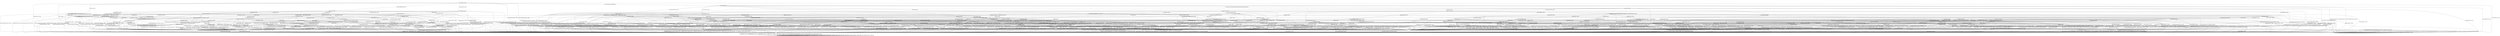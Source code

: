digraph h15 {
s0 [label="s0"];
s1 [label="s1"];
s2 [label="s2"];
s3 [label="s3"];
s4 [label="s4"];
s5 [label="s5"];
s6 [label="s6"];
s7 [label="s7"];
s8 [label="s8"];
s9 [label="s9"];
s10 [label="s10"];
s11 [label="s11"];
s12 [label="s12"];
s13 [label="s13"];
s14 [label="s14"];
s15 [label="s15"];
s16 [label="s16"];
s17 [label="s17"];
s18 [label="s18"];
s19 [label="s19"];
s20 [label="s20"];
s21 [label="s21"];
s22 [label="s22"];
s23 [label="s23"];
s24 [label="s24"];
s25 [label="s25"];
s26 [label="s26"];
s27 [label="s27"];
s28 [label="s28"];
s29 [label="s29"];
s30 [label="s30"];
s31 [label="s31"];
s32 [label="s32"];
s33 [label="s33"];
s34 [label="s34"];
s35 [label="s35"];
s36 [label="s36"];
s37 [label="s37"];
s38 [label="s38"];
s39 [label="s39"];
s40 [label="s40"];
s41 [label="s41"];
s42 [label="s42"];
s43 [label="s43"];
s44 [label="s44"];
s45 [label="s45"];
s46 [label="s46"];
s47 [label="s47"];
s48 [label="s48"];
s49 [label="s49"];
s50 [label="s50"];
s51 [label="s51"];
s52 [label="s52"];
s53 [label="s53"];
s54 [label="s54"];
s55 [label="s55"];
s56 [label="s56"];
s57 [label="s57"];
s58 [label="s58"];
s59 [label="s59"];
s60 [label="s60"];
s61 [label="s61"];
s62 [label="s62"];
s63 [label="s63"];
s64 [label="s64"];
s65 [label="s65"];
s66 [label="s66"];
s67 [label="s67"];
s68 [label="s68"];
s69 [label="s69"];
s70 [label="s70"];
s71 [label="s71"];
s72 [label="s72"];
s73 [label="s73"];
s74 [label="s74"];
s75 [label="s75"];
s76 [label="s76"];
s77 [label="s77"];
s78 [label="s78"];
s79 [label="s79"];
s80 [label="s80"];
s81 [label="s81"];
s82 [label="s82"];
s83 [label="s83"];
s84 [label="s84"];
s85 [label="s85"];
s86 [label="s86"];
s87 [label="s87"];
s88 [label="s88"];
s89 [label="s89"];
s90 [label="s90"];
s91 [label="s91"];
s92 [label="s92"];
s93 [label="s93"];
s94 [label="s94"];
s95 [label="s95"];
s96 [label="s96"];
s97 [label="s97"];
s98 [label="s98"];
s99 [label="s99"];
s100 [label="s100"];
s101 [label="s101"];
s102 [label="s102"];
s103 [label="s103"];
s104 [label="s104"];
s105 [label="s105"];
s106 [label="s106"];
s107 [label="s107"];
s0 -> s1 [label="RSA_CLIENT_HELLO / HELLO_VERIFY_REQUEST"];
s0 -> s2 [label="RSA_CLIENT_KEY_EXCHANGE / TIMEOUT"];
s0 -> s13 [label="CHANGE_CIPHER_SPEC / TIMEOUT"];
s0 -> s14 [label="FINISHED / TIMEOUT"];
s0 -> s0 [label="APPLICATION / TIMEOUT"];
s0 -> s6 [label="CERTIFICATE / TIMEOUT"];
s0 -> s61 [label="EMPTY_CERTIFICATE / TIMEOUT"];
s0 -> s14 [label="CERTIFICATE_VERIFY / TIMEOUT"];
s0 -> s7 [label="Alert(WARNING,CLOSE_NOTIFY) / TIMEOUT"];
s0 -> s7 [label="Alert(FATAL,UNEXPECTED_MESSAGE) / TIMEOUT"];
s1 -> s3 [label="RSA_CLIENT_HELLO / SERVER_HELLO,CERTIFICATE,CERTIFICATE_REQUEST,SERVER_HELLO_DONE"];
s1 -> s4 [label="RSA_CLIENT_KEY_EXCHANGE / TIMEOUT"];
s1 -> s13 [label="CHANGE_CIPHER_SPEC / TIMEOUT"];
s1 -> s15 [label="FINISHED / TIMEOUT"];
s1 -> s1 [label="APPLICATION / TIMEOUT"];
s1 -> s8 [label="CERTIFICATE / TIMEOUT"];
s1 -> s29 [label="EMPTY_CERTIFICATE / TIMEOUT"];
s1 -> s15 [label="CERTIFICATE_VERIFY / TIMEOUT"];
s1 -> s7 [label="Alert(WARNING,CLOSE_NOTIFY) / Alert(WARNING,CLOSE_NOTIFY)"];
s1 -> s7 [label="Alert(FATAL,UNEXPECTED_MESSAGE) / TIMEOUT"];
s2 -> s97 [label="RSA_CLIENT_HELLO / TIMEOUT"];
s2 -> s14 [label="RSA_CLIENT_KEY_EXCHANGE / TIMEOUT"];
s2 -> s9 [label="CHANGE_CIPHER_SPEC / TIMEOUT"];
s2 -> s16 [label="FINISHED / TIMEOUT"];
s2 -> s2 [label="APPLICATION / TIMEOUT"];
s2 -> s17 [label="CERTIFICATE / TIMEOUT"];
s2 -> s17 [label="EMPTY_CERTIFICATE / TIMEOUT"];
s2 -> s92 [label="CERTIFICATE_VERIFY / TIMEOUT"];
s2 -> s7 [label="Alert(WARNING,CLOSE_NOTIFY) / TIMEOUT"];
s2 -> s7 [label="Alert(FATAL,UNEXPECTED_MESSAGE) / TIMEOUT"];
s3 -> s7 [label="RSA_CLIENT_HELLO / Alert(FATAL,UNEXPECTED_MESSAGE)"];
s3 -> s18 [label="RSA_CLIENT_KEY_EXCHANGE / TIMEOUT"];
s3 -> s13 [label="CHANGE_CIPHER_SPEC / TIMEOUT"];
s3 -> s15 [label="FINISHED / TIMEOUT"];
s3 -> s3 [label="APPLICATION / TIMEOUT"];
s3 -> s30 [label="CERTIFICATE / TIMEOUT"];
s3 -> s10 [label="EMPTY_CERTIFICATE / TIMEOUT"];
s3 -> s15 [label="CERTIFICATE_VERIFY / TIMEOUT"];
s3 -> s7 [label="Alert(WARNING,CLOSE_NOTIFY) / Alert(WARNING,CLOSE_NOTIFY)"];
s3 -> s7 [label="Alert(FATAL,UNEXPECTED_MESSAGE) / TIMEOUT"];
s4 -> s48 [label="RSA_CLIENT_HELLO / TIMEOUT"];
s4 -> s15 [label="RSA_CLIENT_KEY_EXCHANGE / TIMEOUT"];
s4 -> s5 [label="CHANGE_CIPHER_SPEC / TIMEOUT"];
s4 -> s19 [label="FINISHED / TIMEOUT"];
s4 -> s4 [label="APPLICATION / TIMEOUT"];
s4 -> s31 [label="CERTIFICATE / TIMEOUT"];
s4 -> s31 [label="EMPTY_CERTIFICATE / TIMEOUT"];
s4 -> s64 [label="CERTIFICATE_VERIFY / TIMEOUT"];
s4 -> s7 [label="Alert(WARNING,CLOSE_NOTIFY) / Alert(WARNING,CLOSE_NOTIFY)"];
s4 -> s7 [label="Alert(FATAL,UNEXPECTED_MESSAGE) / TIMEOUT"];
s5 -> s7 [label="RSA_CLIENT_HELLO / Alert(FATAL,UNEXPECTED_MESSAGE)"];
s5 -> s7 [label="RSA_CLIENT_KEY_EXCHANGE / Alert(FATAL,UNEXPECTED_MESSAGE)"];
s5 -> s13 [label="CHANGE_CIPHER_SPEC / TIMEOUT"];
s5 -> s7 [label="FINISHED / Alert(FATAL,UNEXPECTED_MESSAGE)"];
s5 -> s5 [label="APPLICATION / TIMEOUT"];
s5 -> s7 [label="CERTIFICATE / Alert(FATAL,UNEXPECTED_MESSAGE)"];
s5 -> s7 [label="EMPTY_CERTIFICATE / Alert(FATAL,UNEXPECTED_MESSAGE)"];
s5 -> s7 [label="CERTIFICATE_VERIFY / Alert(FATAL,UNEXPECTED_MESSAGE)"];
s5 -> s5 [label="Alert(WARNING,CLOSE_NOTIFY) / TIMEOUT"];
s5 -> s5 [label="Alert(FATAL,UNEXPECTED_MESSAGE) / TIMEOUT"];
s6 -> s6 [label="RSA_CLIENT_HELLO / TIMEOUT"];
s6 -> s6 [label="RSA_CLIENT_KEY_EXCHANGE / TIMEOUT"];
s6 -> s13 [label="CHANGE_CIPHER_SPEC / TIMEOUT"];
s6 -> s20 [label="FINISHED / TIMEOUT"];
s6 -> s6 [label="APPLICATION / TIMEOUT"];
s6 -> s14 [label="CERTIFICATE / TIMEOUT"];
s6 -> s14 [label="EMPTY_CERTIFICATE / TIMEOUT"];
s6 -> s62 [label="CERTIFICATE_VERIFY / TIMEOUT"];
s6 -> s7 [label="Alert(WARNING,CLOSE_NOTIFY) / TIMEOUT"];
s6 -> s7 [label="Alert(FATAL,UNEXPECTED_MESSAGE) / TIMEOUT"];
s7 -> s11 [label="RSA_CLIENT_HELLO / TIMEOUT"];
s7 -> s11 [label="RSA_CLIENT_KEY_EXCHANGE / TIMEOUT"];
s7 -> s11 [label="CHANGE_CIPHER_SPEC / TIMEOUT"];
s7 -> s11 [label="FINISHED / TIMEOUT"];
s7 -> s11 [label="APPLICATION / TIMEOUT"];
s7 -> s11 [label="CERTIFICATE / TIMEOUT"];
s7 -> s11 [label="EMPTY_CERTIFICATE / TIMEOUT"];
s7 -> s11 [label="CERTIFICATE_VERIFY / TIMEOUT"];
s7 -> s11 [label="Alert(WARNING,CLOSE_NOTIFY) / TIMEOUT"];
s7 -> s11 [label="Alert(FATAL,UNEXPECTED_MESSAGE) / TIMEOUT"];
s8 -> s8 [label="RSA_CLIENT_HELLO / TIMEOUT"];
s8 -> s107 [label="RSA_CLIENT_KEY_EXCHANGE / TIMEOUT"];
s8 -> s13 [label="CHANGE_CIPHER_SPEC / TIMEOUT"];
s8 -> s21 [label="FINISHED / TIMEOUT"];
s8 -> s8 [label="APPLICATION / TIMEOUT"];
s8 -> s15 [label="CERTIFICATE / TIMEOUT"];
s8 -> s15 [label="EMPTY_CERTIFICATE / TIMEOUT"];
s8 -> s32 [label="CERTIFICATE_VERIFY / TIMEOUT"];
s8 -> s7 [label="Alert(WARNING,CLOSE_NOTIFY) / Alert(WARNING,CLOSE_NOTIFY)"];
s8 -> s7 [label="Alert(FATAL,UNEXPECTED_MESSAGE) / TIMEOUT"];
s9 -> s7 [label="RSA_CLIENT_HELLO / TIMEOUT"];
s9 -> s7 [label="RSA_CLIENT_KEY_EXCHANGE / TIMEOUT"];
s9 -> s13 [label="CHANGE_CIPHER_SPEC / TIMEOUT"];
s9 -> s7 [label="FINISHED / TIMEOUT"];
s9 -> s9 [label="APPLICATION / TIMEOUT"];
s9 -> s7 [label="CERTIFICATE / TIMEOUT"];
s9 -> s7 [label="EMPTY_CERTIFICATE / TIMEOUT"];
s9 -> s7 [label="CERTIFICATE_VERIFY / TIMEOUT"];
s9 -> s9 [label="Alert(WARNING,CLOSE_NOTIFY) / TIMEOUT"];
s9 -> s9 [label="Alert(FATAL,UNEXPECTED_MESSAGE) / TIMEOUT"];
s10 -> s49 [label="RSA_CLIENT_HELLO / TIMEOUT"];
s10 -> s22 [label="RSA_CLIENT_KEY_EXCHANGE / TIMEOUT"];
s10 -> s12 [label="CHANGE_CIPHER_SPEC / TIMEOUT"];
s10 -> s23 [label="FINISHED / TIMEOUT"];
s10 -> s10 [label="APPLICATION / TIMEOUT"];
s10 -> s15 [label="CERTIFICATE / TIMEOUT"];
s10 -> s15 [label="EMPTY_CERTIFICATE / TIMEOUT"];
s10 -> s33 [label="CERTIFICATE_VERIFY / TIMEOUT"];
s10 -> s7 [label="Alert(WARNING,CLOSE_NOTIFY) / Alert(WARNING,CLOSE_NOTIFY)"];
s10 -> s7 [label="Alert(FATAL,UNEXPECTED_MESSAGE) / TIMEOUT"];
s11 -> s11 [label="RSA_CLIENT_HELLO / SOCKET_CLOSED"];
s11 -> s11 [label="RSA_CLIENT_KEY_EXCHANGE / SOCKET_CLOSED"];
s11 -> s11 [label="CHANGE_CIPHER_SPEC / SOCKET_CLOSED"];
s11 -> s11 [label="FINISHED / SOCKET_CLOSED"];
s11 -> s11 [label="APPLICATION / SOCKET_CLOSED"];
s11 -> s11 [label="CERTIFICATE / SOCKET_CLOSED"];
s11 -> s11 [label="EMPTY_CERTIFICATE / SOCKET_CLOSED"];
s11 -> s11 [label="CERTIFICATE_VERIFY / SOCKET_CLOSED"];
s11 -> s11 [label="Alert(WARNING,CLOSE_NOTIFY) / SOCKET_CLOSED"];
s11 -> s11 [label="Alert(FATAL,UNEXPECTED_MESSAGE) / SOCKET_CLOSED"];
s12 -> s7 [label="RSA_CLIENT_HELLO / Alert(FATAL,BAD_CERTIFICATE)"];
s12 -> s7 [label="RSA_CLIENT_KEY_EXCHANGE / Alert(FATAL,BAD_CERTIFICATE)"];
s12 -> s13 [label="CHANGE_CIPHER_SPEC / TIMEOUT"];
s12 -> s7 [label="FINISHED / Alert(FATAL,BAD_CERTIFICATE)"];
s12 -> s12 [label="APPLICATION / TIMEOUT"];
s12 -> s7 [label="CERTIFICATE / Alert(FATAL,BAD_CERTIFICATE)"];
s12 -> s7 [label="EMPTY_CERTIFICATE / Alert(FATAL,BAD_CERTIFICATE)"];
s12 -> s7 [label="CERTIFICATE_VERIFY / Alert(FATAL,BAD_CERTIFICATE)"];
s12 -> s12 [label="Alert(WARNING,CLOSE_NOTIFY) / TIMEOUT"];
s12 -> s12 [label="Alert(FATAL,UNEXPECTED_MESSAGE) / TIMEOUT"];
s13 -> s13 [label="RSA_CLIENT_HELLO / TIMEOUT"];
s13 -> s13 [label="RSA_CLIENT_KEY_EXCHANGE / TIMEOUT"];
s13 -> s13 [label="CHANGE_CIPHER_SPEC / TIMEOUT"];
s13 -> s13 [label="FINISHED / TIMEOUT"];
s13 -> s13 [label="APPLICATION / TIMEOUT"];
s13 -> s13 [label="CERTIFICATE / TIMEOUT"];
s13 -> s13 [label="EMPTY_CERTIFICATE / TIMEOUT"];
s13 -> s13 [label="CERTIFICATE_VERIFY / TIMEOUT"];
s13 -> s13 [label="Alert(WARNING,CLOSE_NOTIFY) / TIMEOUT"];
s13 -> s13 [label="Alert(FATAL,UNEXPECTED_MESSAGE) / TIMEOUT"];
s14 -> s14 [label="RSA_CLIENT_HELLO / TIMEOUT"];
s14 -> s14 [label="RSA_CLIENT_KEY_EXCHANGE / TIMEOUT"];
s14 -> s13 [label="CHANGE_CIPHER_SPEC / TIMEOUT"];
s14 -> s14 [label="FINISHED / TIMEOUT"];
s14 -> s14 [label="APPLICATION / TIMEOUT"];
s14 -> s14 [label="CERTIFICATE / TIMEOUT"];
s14 -> s14 [label="EMPTY_CERTIFICATE / TIMEOUT"];
s14 -> s14 [label="CERTIFICATE_VERIFY / TIMEOUT"];
s14 -> s7 [label="Alert(WARNING,CLOSE_NOTIFY) / TIMEOUT"];
s14 -> s7 [label="Alert(FATAL,UNEXPECTED_MESSAGE) / TIMEOUT"];
s15 -> s15 [label="RSA_CLIENT_HELLO / TIMEOUT"];
s15 -> s15 [label="RSA_CLIENT_KEY_EXCHANGE / TIMEOUT"];
s15 -> s13 [label="CHANGE_CIPHER_SPEC / TIMEOUT"];
s15 -> s15 [label="FINISHED / TIMEOUT"];
s15 -> s15 [label="APPLICATION / TIMEOUT"];
s15 -> s15 [label="CERTIFICATE / TIMEOUT"];
s15 -> s15 [label="EMPTY_CERTIFICATE / TIMEOUT"];
s15 -> s15 [label="CERTIFICATE_VERIFY / TIMEOUT"];
s15 -> s7 [label="Alert(WARNING,CLOSE_NOTIFY) / Alert(WARNING,CLOSE_NOTIFY)"];
s15 -> s7 [label="Alert(FATAL,UNEXPECTED_MESSAGE) / TIMEOUT"];
s16 -> s98 [label="RSA_CLIENT_HELLO / TIMEOUT"];
s16 -> s14 [label="RSA_CLIENT_KEY_EXCHANGE / TIMEOUT"];
s16 -> s9 [label="CHANGE_CIPHER_SPEC / TIMEOUT"];
s16 -> s14 [label="FINISHED / TIMEOUT"];
s16 -> s16 [label="APPLICATION / TIMEOUT"];
s16 -> s93 [label="CERTIFICATE / TIMEOUT"];
s16 -> s93 [label="EMPTY_CERTIFICATE / TIMEOUT"];
s16 -> s94 [label="CERTIFICATE_VERIFY / TIMEOUT"];
s16 -> s7 [label="Alert(WARNING,CLOSE_NOTIFY) / TIMEOUT"];
s16 -> s7 [label="Alert(FATAL,UNEXPECTED_MESSAGE) / TIMEOUT"];
s17 -> s99 [label="RSA_CLIENT_HELLO / TIMEOUT"];
s17 -> s14 [label="RSA_CLIENT_KEY_EXCHANGE / TIMEOUT"];
s17 -> s9 [label="CHANGE_CIPHER_SPEC / TIMEOUT"];
s17 -> s93 [label="FINISHED / TIMEOUT"];
s17 -> s17 [label="APPLICATION / TIMEOUT"];
s17 -> s14 [label="CERTIFICATE / TIMEOUT"];
s17 -> s14 [label="EMPTY_CERTIFICATE / TIMEOUT"];
s17 -> s62 [label="CERTIFICATE_VERIFY / TIMEOUT"];
s17 -> s7 [label="Alert(WARNING,CLOSE_NOTIFY) / TIMEOUT"];
s17 -> s7 [label="Alert(FATAL,UNEXPECTED_MESSAGE) / TIMEOUT"];
s18 -> s48 [label="RSA_CLIENT_HELLO / TIMEOUT"];
s18 -> s15 [label="RSA_CLIENT_KEY_EXCHANGE / TIMEOUT"];
s18 -> s24 [label="CHANGE_CIPHER_SPEC / TIMEOUT"];
s18 -> s19 [label="FINISHED / TIMEOUT"];
s18 -> s18 [label="APPLICATION / TIMEOUT"];
s18 -> s80 [label="CERTIFICATE / TIMEOUT"];
s18 -> s22 [label="EMPTY_CERTIFICATE / TIMEOUT"];
s18 -> s25 [label="CERTIFICATE_VERIFY / TIMEOUT"];
s18 -> s7 [label="Alert(WARNING,CLOSE_NOTIFY) / Alert(WARNING,CLOSE_NOTIFY)"];
s18 -> s7 [label="Alert(FATAL,UNEXPECTED_MESSAGE) / TIMEOUT"];
s19 -> s50 [label="RSA_CLIENT_HELLO / TIMEOUT"];
s19 -> s15 [label="RSA_CLIENT_KEY_EXCHANGE / TIMEOUT"];
s19 -> s5 [label="CHANGE_CIPHER_SPEC / TIMEOUT"];
s19 -> s15 [label="FINISHED / TIMEOUT"];
s19 -> s19 [label="APPLICATION / TIMEOUT"];
s19 -> s38 [label="CERTIFICATE / TIMEOUT"];
s19 -> s38 [label="EMPTY_CERTIFICATE / TIMEOUT"];
s19 -> s81 [label="CERTIFICATE_VERIFY / TIMEOUT"];
s19 -> s7 [label="Alert(WARNING,CLOSE_NOTIFY) / Alert(WARNING,CLOSE_NOTIFY)"];
s19 -> s7 [label="Alert(FATAL,UNEXPECTED_MESSAGE) / TIMEOUT"];
s20 -> s20 [label="RSA_CLIENT_HELLO / TIMEOUT"];
s20 -> s20 [label="RSA_CLIENT_KEY_EXCHANGE / TIMEOUT"];
s20 -> s13 [label="CHANGE_CIPHER_SPEC / TIMEOUT"];
s20 -> s14 [label="FINISHED / TIMEOUT"];
s20 -> s20 [label="APPLICATION / TIMEOUT"];
s20 -> s14 [label="CERTIFICATE / TIMEOUT"];
s20 -> s14 [label="EMPTY_CERTIFICATE / TIMEOUT"];
s20 -> s95 [label="CERTIFICATE_VERIFY / TIMEOUT"];
s20 -> s7 [label="Alert(WARNING,CLOSE_NOTIFY) / TIMEOUT"];
s20 -> s7 [label="Alert(FATAL,UNEXPECTED_MESSAGE) / TIMEOUT"];
s21 -> s21 [label="RSA_CLIENT_HELLO / TIMEOUT"];
s21 -> s82 [label="RSA_CLIENT_KEY_EXCHANGE / TIMEOUT"];
s21 -> s13 [label="CHANGE_CIPHER_SPEC / TIMEOUT"];
s21 -> s15 [label="FINISHED / TIMEOUT"];
s21 -> s21 [label="APPLICATION / TIMEOUT"];
s21 -> s15 [label="CERTIFICATE / TIMEOUT"];
s21 -> s15 [label="EMPTY_CERTIFICATE / TIMEOUT"];
s21 -> s65 [label="CERTIFICATE_VERIFY / TIMEOUT"];
s21 -> s7 [label="Alert(WARNING,CLOSE_NOTIFY) / Alert(WARNING,CLOSE_NOTIFY)"];
s21 -> s7 [label="Alert(FATAL,UNEXPECTED_MESSAGE) / TIMEOUT"];
s22 -> s51 [label="RSA_CLIENT_HELLO / TIMEOUT"];
s22 -> s15 [label="RSA_CLIENT_KEY_EXCHANGE / TIMEOUT"];
s22 -> s12 [label="CHANGE_CIPHER_SPEC / TIMEOUT"];
s22 -> s39 [label="FINISHED / TIMEOUT"];
s22 -> s22 [label="APPLICATION / TIMEOUT"];
s22 -> s15 [label="CERTIFICATE / TIMEOUT"];
s22 -> s15 [label="EMPTY_CERTIFICATE / TIMEOUT"];
s22 -> s66 [label="CERTIFICATE_VERIFY / TIMEOUT"];
s22 -> s7 [label="Alert(WARNING,CLOSE_NOTIFY) / Alert(WARNING,CLOSE_NOTIFY)"];
s22 -> s7 [label="Alert(FATAL,UNEXPECTED_MESSAGE) / TIMEOUT"];
s23 -> s52 [label="RSA_CLIENT_HELLO / TIMEOUT"];
s23 -> s39 [label="RSA_CLIENT_KEY_EXCHANGE / TIMEOUT"];
s23 -> s12 [label="CHANGE_CIPHER_SPEC / TIMEOUT"];
s23 -> s15 [label="FINISHED / TIMEOUT"];
s23 -> s23 [label="APPLICATION / TIMEOUT"];
s23 -> s15 [label="CERTIFICATE / TIMEOUT"];
s23 -> s15 [label="EMPTY_CERTIFICATE / TIMEOUT"];
s23 -> s67 [label="CERTIFICATE_VERIFY / TIMEOUT"];
s23 -> s7 [label="Alert(WARNING,CLOSE_NOTIFY) / Alert(WARNING,CLOSE_NOTIFY)"];
s23 -> s7 [label="Alert(FATAL,UNEXPECTED_MESSAGE) / TIMEOUT"];
s24 -> s40 [label="RSA_CLIENT_HELLO / TIMEOUT"];
s24 -> s15 [label="RSA_CLIENT_KEY_EXCHANGE / TIMEOUT"];
s24 -> s13 [label="CHANGE_CIPHER_SPEC / TIMEOUT"];
s24 -> s26 [label="FINISHED / CHANGE_CIPHER_SPEC,FINISHED,CHANGE_CIPHER_SPEC,FINISHED"];
s24 -> s24 [label="APPLICATION / TIMEOUT"];
s24 -> s27 [label="CERTIFICATE / TIMEOUT"];
s24 -> s41 [label="EMPTY_CERTIFICATE / TIMEOUT"];
s24 -> s42 [label="CERTIFICATE_VERIFY / TIMEOUT"];
s24 -> s24 [label="Alert(WARNING,CLOSE_NOTIFY) / TIMEOUT"];
s24 -> s24 [label="Alert(FATAL,UNEXPECTED_MESSAGE) / TIMEOUT"];
s25 -> s25 [label="RSA_CLIENT_HELLO / TIMEOUT"];
s25 -> s15 [label="RSA_CLIENT_KEY_EXCHANGE / TIMEOUT"];
s25 -> s28 [label="CHANGE_CIPHER_SPEC / TIMEOUT"];
s25 -> s68 [label="FINISHED / TIMEOUT"];
s25 -> s25 [label="APPLICATION / TIMEOUT"];
s25 -> s34 [label="CERTIFICATE / TIMEOUT"];
s25 -> s34 [label="EMPTY_CERTIFICATE / TIMEOUT"];
s25 -> s15 [label="CERTIFICATE_VERIFY / TIMEOUT"];
s25 -> s7 [label="Alert(WARNING,CLOSE_NOTIFY) / Alert(WARNING,CLOSE_NOTIFY)"];
s25 -> s7 [label="Alert(FATAL,UNEXPECTED_MESSAGE) / TIMEOUT"];
s26 -> s26 [label="RSA_CLIENT_HELLO / TIMEOUT"];
s26 -> s26 [label="RSA_CLIENT_KEY_EXCHANGE / TIMEOUT"];
s26 -> s13 [label="CHANGE_CIPHER_SPEC / TIMEOUT"];
s26 -> s26 [label="FINISHED / TIMEOUT"];
s26 -> s7 [label="APPLICATION / APPLICATION"];
s26 -> s26 [label="CERTIFICATE / TIMEOUT"];
s26 -> s26 [label="EMPTY_CERTIFICATE / TIMEOUT"];
s26 -> s26 [label="CERTIFICATE_VERIFY / TIMEOUT"];
s26 -> s7 [label="Alert(WARNING,CLOSE_NOTIFY) / TIMEOUT"];
s26 -> s7 [label="Alert(FATAL,UNEXPECTED_MESSAGE) / TIMEOUT"];
s27 -> s43 [label="RSA_CLIENT_HELLO / TIMEOUT"];
s27 -> s15 [label="RSA_CLIENT_KEY_EXCHANGE / TIMEOUT"];
s27 -> s5 [label="CHANGE_CIPHER_SPEC / TIMEOUT"];
s27 -> s35 [label="FINISHED / TIMEOUT"];
s27 -> s15 [label="APPLICATION / TIMEOUT"];
s27 -> s15 [label="CERTIFICATE / TIMEOUT"];
s27 -> s15 [label="EMPTY_CERTIFICATE / TIMEOUT"];
s27 -> s27 [label="CERTIFICATE_VERIFY / TIMEOUT"];
s27 -> s7 [label="Alert(WARNING,CLOSE_NOTIFY) / Alert(WARNING,CLOSE_NOTIFY)"];
s27 -> s7 [label="Alert(FATAL,UNEXPECTED_MESSAGE) / TIMEOUT"];
s28 -> s7 [label="RSA_CLIENT_HELLO / Alert(FATAL,HANDSHAKE_FAILURE)"];
s28 -> s7 [label="RSA_CLIENT_KEY_EXCHANGE / Alert(FATAL,HANDSHAKE_FAILURE)"];
s28 -> s13 [label="CHANGE_CIPHER_SPEC / TIMEOUT"];
s28 -> s7 [label="FINISHED / Alert(FATAL,HANDSHAKE_FAILURE)"];
s28 -> s28 [label="APPLICATION / TIMEOUT"];
s28 -> s7 [label="CERTIFICATE / Alert(FATAL,HANDSHAKE_FAILURE)"];
s28 -> s7 [label="EMPTY_CERTIFICATE / Alert(FATAL,HANDSHAKE_FAILURE)"];
s28 -> s7 [label="CERTIFICATE_VERIFY / Alert(FATAL,HANDSHAKE_FAILURE)"];
s28 -> s28 [label="Alert(WARNING,CLOSE_NOTIFY) / TIMEOUT"];
s28 -> s28 [label="Alert(FATAL,UNEXPECTED_MESSAGE) / TIMEOUT"];
s29 -> s53 [label="RSA_CLIENT_HELLO / TIMEOUT"];
s29 -> s31 [label="RSA_CLIENT_KEY_EXCHANGE / TIMEOUT"];
s29 -> s5 [label="CHANGE_CIPHER_SPEC / TIMEOUT"];
s29 -> s36 [label="FINISHED / TIMEOUT"];
s29 -> s29 [label="APPLICATION / TIMEOUT"];
s29 -> s15 [label="CERTIFICATE / TIMEOUT"];
s29 -> s15 [label="EMPTY_CERTIFICATE / TIMEOUT"];
s29 -> s32 [label="CERTIFICATE_VERIFY / TIMEOUT"];
s29 -> s7 [label="Alert(WARNING,CLOSE_NOTIFY) / Alert(WARNING,CLOSE_NOTIFY)"];
s29 -> s7 [label="Alert(FATAL,UNEXPECTED_MESSAGE) / TIMEOUT"];
s30 -> s8 [label="RSA_CLIENT_HELLO / TIMEOUT"];
s30 -> s83 [label="RSA_CLIENT_KEY_EXCHANGE / TIMEOUT"];
s30 -> s13 [label="CHANGE_CIPHER_SPEC / TIMEOUT"];
s30 -> s21 [label="FINISHED / TIMEOUT"];
s30 -> s30 [label="APPLICATION / TIMEOUT"];
s30 -> s15 [label="CERTIFICATE / TIMEOUT"];
s30 -> s15 [label="EMPTY_CERTIFICATE / TIMEOUT"];
s30 -> s69 [label="CERTIFICATE_VERIFY / TIMEOUT"];
s30 -> s7 [label="Alert(WARNING,CLOSE_NOTIFY) / Alert(WARNING,CLOSE_NOTIFY)"];
s30 -> s7 [label="Alert(FATAL,UNEXPECTED_MESSAGE) / TIMEOUT"];
s31 -> s54 [label="RSA_CLIENT_HELLO / TIMEOUT"];
s31 -> s15 [label="RSA_CLIENT_KEY_EXCHANGE / TIMEOUT"];
s31 -> s5 [label="CHANGE_CIPHER_SPEC / TIMEOUT"];
s31 -> s38 [label="FINISHED / TIMEOUT"];
s31 -> s31 [label="APPLICATION / TIMEOUT"];
s31 -> s15 [label="CERTIFICATE / TIMEOUT"];
s31 -> s15 [label="EMPTY_CERTIFICATE / TIMEOUT"];
s31 -> s69 [label="CERTIFICATE_VERIFY / TIMEOUT"];
s31 -> s7 [label="Alert(WARNING,CLOSE_NOTIFY) / Alert(WARNING,CLOSE_NOTIFY)"];
s31 -> s7 [label="Alert(FATAL,UNEXPECTED_MESSAGE) / TIMEOUT"];
s32 -> s55 [label="RSA_CLIENT_HELLO / TIMEOUT"];
s32 -> s69 [label="RSA_CLIENT_KEY_EXCHANGE / TIMEOUT"];
s32 -> s5 [label="CHANGE_CIPHER_SPEC / TIMEOUT"];
s32 -> s65 [label="FINISHED / TIMEOUT"];
s32 -> s32 [label="APPLICATION / TIMEOUT"];
s32 -> s15 [label="CERTIFICATE / TIMEOUT"];
s32 -> s15 [label="EMPTY_CERTIFICATE / TIMEOUT"];
s32 -> s15 [label="CERTIFICATE_VERIFY / TIMEOUT"];
s32 -> s7 [label="Alert(WARNING,CLOSE_NOTIFY) / Alert(WARNING,CLOSE_NOTIFY)"];
s32 -> s7 [label="Alert(FATAL,UNEXPECTED_MESSAGE) / TIMEOUT"];
s33 -> s56 [label="RSA_CLIENT_HELLO / TIMEOUT"];
s33 -> s66 [label="RSA_CLIENT_KEY_EXCHANGE / TIMEOUT"];
s33 -> s12 [label="CHANGE_CIPHER_SPEC / TIMEOUT"];
s33 -> s67 [label="FINISHED / TIMEOUT"];
s33 -> s33 [label="APPLICATION / TIMEOUT"];
s33 -> s15 [label="CERTIFICATE / TIMEOUT"];
s33 -> s15 [label="EMPTY_CERTIFICATE / TIMEOUT"];
s33 -> s15 [label="CERTIFICATE_VERIFY / TIMEOUT"];
s33 -> s7 [label="Alert(WARNING,CLOSE_NOTIFY) / Alert(WARNING,CLOSE_NOTIFY)"];
s33 -> s7 [label="Alert(FATAL,UNEXPECTED_MESSAGE) / TIMEOUT"];
s34 -> s34 [label="RSA_CLIENT_HELLO / TIMEOUT"];
s34 -> s15 [label="RSA_CLIENT_KEY_EXCHANGE / TIMEOUT"];
s34 -> s28 [label="CHANGE_CIPHER_SPEC / TIMEOUT"];
s34 -> s70 [label="FINISHED / TIMEOUT"];
s34 -> s34 [label="APPLICATION / TIMEOUT"];
s34 -> s15 [label="CERTIFICATE / TIMEOUT"];
s34 -> s15 [label="EMPTY_CERTIFICATE / TIMEOUT"];
s34 -> s15 [label="CERTIFICATE_VERIFY / TIMEOUT"];
s34 -> s7 [label="Alert(WARNING,CLOSE_NOTIFY) / Alert(WARNING,CLOSE_NOTIFY)"];
s34 -> s7 [label="Alert(FATAL,UNEXPECTED_MESSAGE) / TIMEOUT"];
s35 -> s35 [label="RSA_CLIENT_HELLO / TIMEOUT"];
s35 -> s15 [label="RSA_CLIENT_KEY_EXCHANGE / TIMEOUT"];
s35 -> s37 [label="CHANGE_CIPHER_SPEC / TIMEOUT"];
s35 -> s15 [label="FINISHED / TIMEOUT"];
s35 -> s15 [label="APPLICATION / TIMEOUT"];
s35 -> s15 [label="CERTIFICATE / TIMEOUT"];
s35 -> s15 [label="EMPTY_CERTIFICATE / TIMEOUT"];
s35 -> s84 [label="CERTIFICATE_VERIFY / TIMEOUT"];
s35 -> s7 [label="Alert(WARNING,CLOSE_NOTIFY) / Alert(WARNING,CLOSE_NOTIFY)"];
s35 -> s7 [label="Alert(FATAL,UNEXPECTED_MESSAGE) / TIMEOUT"];
s36 -> s57 [label="RSA_CLIENT_HELLO / TIMEOUT"];
s36 -> s38 [label="RSA_CLIENT_KEY_EXCHANGE / TIMEOUT"];
s36 -> s5 [label="CHANGE_CIPHER_SPEC / TIMEOUT"];
s36 -> s15 [label="FINISHED / TIMEOUT"];
s36 -> s36 [label="APPLICATION / TIMEOUT"];
s36 -> s15 [label="CERTIFICATE / TIMEOUT"];
s36 -> s15 [label="EMPTY_CERTIFICATE / TIMEOUT"];
s36 -> s65 [label="CERTIFICATE_VERIFY / TIMEOUT"];
s36 -> s7 [label="Alert(WARNING,CLOSE_NOTIFY) / Alert(WARNING,CLOSE_NOTIFY)"];
s36 -> s7 [label="Alert(FATAL,UNEXPECTED_MESSAGE) / TIMEOUT"];
s37 -> s13 [label="RSA_CLIENT_HELLO / CHANGE_CIPHER_SPEC,FINISHED,CHANGE_CIPHER_SPEC,FINISHED"];
s37 -> s13 [label="RSA_CLIENT_KEY_EXCHANGE / CHANGE_CIPHER_SPEC,UNKNOWN_MESSAGE,CHANGE_CIPHER_SPEC,UNKNOWN_MESSAGE"];
s37 -> s13 [label="CHANGE_CIPHER_SPEC / TIMEOUT"];
s37 -> s13 [label="FINISHED / CHANGE_CIPHER_SPEC,FINISHED,CHANGE_CIPHER_SPEC,FINISHED"];
s37 -> s37 [label="APPLICATION / TIMEOUT"];
s37 -> s13 [label="CERTIFICATE / CHANGE_CIPHER_SPEC,FINISHED,CHANGE_CIPHER_SPEC,FINISHED"];
s37 -> s13 [label="EMPTY_CERTIFICATE / CHANGE_CIPHER_SPEC,FINISHED,CHANGE_CIPHER_SPEC,FINISHED"];
s37 -> s13 [label="CERTIFICATE_VERIFY / CHANGE_CIPHER_SPEC,FINISHED,CHANGE_CIPHER_SPEC,FINISHED"];
s37 -> s37 [label="Alert(WARNING,CLOSE_NOTIFY) / TIMEOUT"];
s37 -> s37 [label="Alert(FATAL,UNEXPECTED_MESSAGE) / TIMEOUT"];
s38 -> s58 [label="RSA_CLIENT_HELLO / TIMEOUT"];
s38 -> s15 [label="RSA_CLIENT_KEY_EXCHANGE / TIMEOUT"];
s38 -> s5 [label="CHANGE_CIPHER_SPEC / TIMEOUT"];
s38 -> s15 [label="FINISHED / TIMEOUT"];
s38 -> s38 [label="APPLICATION / TIMEOUT"];
s38 -> s15 [label="CERTIFICATE / TIMEOUT"];
s38 -> s15 [label="EMPTY_CERTIFICATE / TIMEOUT"];
s38 -> s85 [label="CERTIFICATE_VERIFY / TIMEOUT"];
s38 -> s7 [label="Alert(WARNING,CLOSE_NOTIFY) / Alert(WARNING,CLOSE_NOTIFY)"];
s38 -> s7 [label="Alert(FATAL,UNEXPECTED_MESSAGE) / TIMEOUT"];
s39 -> s59 [label="RSA_CLIENT_HELLO / TIMEOUT"];
s39 -> s15 [label="RSA_CLIENT_KEY_EXCHANGE / TIMEOUT"];
s39 -> s12 [label="CHANGE_CIPHER_SPEC / TIMEOUT"];
s39 -> s15 [label="FINISHED / TIMEOUT"];
s39 -> s39 [label="APPLICATION / TIMEOUT"];
s39 -> s15 [label="CERTIFICATE / TIMEOUT"];
s39 -> s15 [label="EMPTY_CERTIFICATE / TIMEOUT"];
s39 -> s86 [label="CERTIFICATE_VERIFY / TIMEOUT"];
s39 -> s7 [label="Alert(WARNING,CLOSE_NOTIFY) / Alert(WARNING,CLOSE_NOTIFY)"];
s39 -> s7 [label="Alert(FATAL,UNEXPECTED_MESSAGE) / TIMEOUT"];
s40 -> s15 [label="RSA_CLIENT_HELLO / TIMEOUT"];
s40 -> s15 [label="RSA_CLIENT_KEY_EXCHANGE / TIMEOUT"];
s40 -> s5 [label="CHANGE_CIPHER_SPEC / TIMEOUT"];
s40 -> s44 [label="FINISHED / TIMEOUT"];
s40 -> s15 [label="APPLICATION / TIMEOUT"];
s40 -> s43 [label="CERTIFICATE / TIMEOUT"];
s40 -> s43 [label="EMPTY_CERTIFICATE / TIMEOUT"];
s40 -> s40 [label="CERTIFICATE_VERIFY / TIMEOUT"];
s40 -> s7 [label="Alert(WARNING,CLOSE_NOTIFY) / Alert(WARNING,CLOSE_NOTIFY)"];
s40 -> s7 [label="Alert(FATAL,UNEXPECTED_MESSAGE) / TIMEOUT"];
s41 -> s60 [label="RSA_CLIENT_HELLO / TIMEOUT"];
s41 -> s15 [label="RSA_CLIENT_KEY_EXCHANGE / TIMEOUT"];
s41 -> s12 [label="CHANGE_CIPHER_SPEC / TIMEOUT"];
s41 -> s45 [label="FINISHED / TIMEOUT"];
s41 -> s15 [label="APPLICATION / TIMEOUT"];
s41 -> s15 [label="CERTIFICATE / TIMEOUT"];
s41 -> s15 [label="EMPTY_CERTIFICATE / TIMEOUT"];
s41 -> s87 [label="CERTIFICATE_VERIFY / TIMEOUT"];
s41 -> s7 [label="Alert(WARNING,CLOSE_NOTIFY) / Alert(WARNING,CLOSE_NOTIFY)"];
s41 -> s7 [label="Alert(FATAL,UNEXPECTED_MESSAGE) / TIMEOUT"];
s42 -> s42 [label="RSA_CLIENT_HELLO / TIMEOUT"];
s42 -> s15 [label="RSA_CLIENT_KEY_EXCHANGE / TIMEOUT"];
s42 -> s28 [label="CHANGE_CIPHER_SPEC / TIMEOUT"];
s42 -> s42 [label="FINISHED / TIMEOUT"];
s42 -> s15 [label="APPLICATION / TIMEOUT"];
s42 -> s46 [label="CERTIFICATE / TIMEOUT"];
s42 -> s46 [label="EMPTY_CERTIFICATE / TIMEOUT"];
s42 -> s15 [label="CERTIFICATE_VERIFY / TIMEOUT"];
s42 -> s7 [label="Alert(WARNING,CLOSE_NOTIFY) / Alert(WARNING,CLOSE_NOTIFY)"];
s42 -> s7 [label="Alert(FATAL,UNEXPECTED_MESSAGE) / TIMEOUT"];
s43 -> s15 [label="RSA_CLIENT_HELLO / TIMEOUT"];
s43 -> s15 [label="RSA_CLIENT_KEY_EXCHANGE / TIMEOUT"];
s43 -> s5 [label="CHANGE_CIPHER_SPEC / TIMEOUT"];
s43 -> s58 [label="FINISHED / TIMEOUT"];
s43 -> s15 [label="APPLICATION / TIMEOUT"];
s43 -> s15 [label="CERTIFICATE / TIMEOUT"];
s43 -> s15 [label="EMPTY_CERTIFICATE / TIMEOUT"];
s43 -> s47 [label="CERTIFICATE_VERIFY / TIMEOUT"];
s43 -> s7 [label="Alert(WARNING,CLOSE_NOTIFY) / Alert(WARNING,CLOSE_NOTIFY)"];
s43 -> s7 [label="Alert(FATAL,UNEXPECTED_MESSAGE) / TIMEOUT"];
s44 -> s15 [label="RSA_CLIENT_HELLO / TIMEOUT"];
s44 -> s15 [label="RSA_CLIENT_KEY_EXCHANGE / TIMEOUT"];
s44 -> s5 [label="CHANGE_CIPHER_SPEC / TIMEOUT"];
s44 -> s15 [label="FINISHED / TIMEOUT"];
s44 -> s15 [label="APPLICATION / TIMEOUT"];
s44 -> s58 [label="CERTIFICATE / TIMEOUT"];
s44 -> s58 [label="EMPTY_CERTIFICATE / TIMEOUT"];
s44 -> s44 [label="CERTIFICATE_VERIFY / TIMEOUT"];
s44 -> s7 [label="Alert(WARNING,CLOSE_NOTIFY) / Alert(WARNING,CLOSE_NOTIFY)"];
s44 -> s7 [label="Alert(FATAL,UNEXPECTED_MESSAGE) / TIMEOUT"];
s45 -> s45 [label="RSA_CLIENT_HELLO / TIMEOUT"];
s45 -> s15 [label="RSA_CLIENT_KEY_EXCHANGE / TIMEOUT"];
s45 -> s12 [label="CHANGE_CIPHER_SPEC / TIMEOUT"];
s45 -> s15 [label="FINISHED / TIMEOUT"];
s45 -> s15 [label="APPLICATION / TIMEOUT"];
s45 -> s15 [label="CERTIFICATE / TIMEOUT"];
s45 -> s15 [label="EMPTY_CERTIFICATE / TIMEOUT"];
s45 -> s86 [label="CERTIFICATE_VERIFY / TIMEOUT"];
s45 -> s7 [label="Alert(WARNING,CLOSE_NOTIFY) / Alert(WARNING,CLOSE_NOTIFY)"];
s45 -> s7 [label="Alert(FATAL,UNEXPECTED_MESSAGE) / TIMEOUT"];
s46 -> s46 [label="RSA_CLIENT_HELLO / TIMEOUT"];
s46 -> s15 [label="RSA_CLIENT_KEY_EXCHANGE / TIMEOUT"];
s46 -> s28 [label="CHANGE_CIPHER_SPEC / TIMEOUT"];
s46 -> s70 [label="FINISHED / TIMEOUT"];
s46 -> s15 [label="APPLICATION / TIMEOUT"];
s46 -> s15 [label="CERTIFICATE / TIMEOUT"];
s46 -> s15 [label="EMPTY_CERTIFICATE / TIMEOUT"];
s46 -> s15 [label="CERTIFICATE_VERIFY / TIMEOUT"];
s46 -> s7 [label="Alert(WARNING,CLOSE_NOTIFY) / Alert(WARNING,CLOSE_NOTIFY)"];
s46 -> s7 [label="Alert(FATAL,UNEXPECTED_MESSAGE) / TIMEOUT"];
s47 -> s15 [label="RSA_CLIENT_HELLO / TIMEOUT"];
s47 -> s15 [label="RSA_CLIENT_KEY_EXCHANGE / TIMEOUT"];
s47 -> s5 [label="CHANGE_CIPHER_SPEC / TIMEOUT"];
s47 -> s88 [label="FINISHED / TIMEOUT"];
s47 -> s15 [label="APPLICATION / TIMEOUT"];
s47 -> s15 [label="CERTIFICATE / TIMEOUT"];
s47 -> s15 [label="EMPTY_CERTIFICATE / TIMEOUT"];
s47 -> s15 [label="CERTIFICATE_VERIFY / TIMEOUT"];
s47 -> s7 [label="Alert(WARNING,CLOSE_NOTIFY) / Alert(WARNING,CLOSE_NOTIFY)"];
s47 -> s7 [label="Alert(FATAL,UNEXPECTED_MESSAGE) / TIMEOUT"];
s48 -> s15 [label="RSA_CLIENT_HELLO / TIMEOUT"];
s48 -> s15 [label="RSA_CLIENT_KEY_EXCHANGE / TIMEOUT"];
s48 -> s5 [label="CHANGE_CIPHER_SPEC / TIMEOUT"];
s48 -> s50 [label="FINISHED / TIMEOUT"];
s48 -> s48 [label="APPLICATION / TIMEOUT"];
s48 -> s54 [label="CERTIFICATE / TIMEOUT"];
s48 -> s54 [label="EMPTY_CERTIFICATE / TIMEOUT"];
s48 -> s71 [label="CERTIFICATE_VERIFY / TIMEOUT"];
s48 -> s7 [label="Alert(WARNING,CLOSE_NOTIFY) / Alert(WARNING,CLOSE_NOTIFY)"];
s48 -> s7 [label="Alert(FATAL,UNEXPECTED_MESSAGE) / TIMEOUT"];
s49 -> s15 [label="RSA_CLIENT_HELLO / TIMEOUT"];
s49 -> s51 [label="RSA_CLIENT_KEY_EXCHANGE / TIMEOUT"];
s49 -> s12 [label="CHANGE_CIPHER_SPEC / TIMEOUT"];
s49 -> s52 [label="FINISHED / TIMEOUT"];
s49 -> s49 [label="APPLICATION / TIMEOUT"];
s49 -> s15 [label="CERTIFICATE / TIMEOUT"];
s49 -> s15 [label="EMPTY_CERTIFICATE / TIMEOUT"];
s49 -> s56 [label="CERTIFICATE_VERIFY / TIMEOUT"];
s49 -> s7 [label="Alert(WARNING,CLOSE_NOTIFY) / Alert(WARNING,CLOSE_NOTIFY)"];
s49 -> s7 [label="Alert(FATAL,UNEXPECTED_MESSAGE) / TIMEOUT"];
s50 -> s15 [label="RSA_CLIENT_HELLO / TIMEOUT"];
s50 -> s15 [label="RSA_CLIENT_KEY_EXCHANGE / TIMEOUT"];
s50 -> s5 [label="CHANGE_CIPHER_SPEC / TIMEOUT"];
s50 -> s15 [label="FINISHED / TIMEOUT"];
s50 -> s50 [label="APPLICATION / TIMEOUT"];
s50 -> s58 [label="CERTIFICATE / TIMEOUT"];
s50 -> s58 [label="EMPTY_CERTIFICATE / TIMEOUT"];
s50 -> s89 [label="CERTIFICATE_VERIFY / TIMEOUT"];
s50 -> s7 [label="Alert(WARNING,CLOSE_NOTIFY) / Alert(WARNING,CLOSE_NOTIFY)"];
s50 -> s7 [label="Alert(FATAL,UNEXPECTED_MESSAGE) / TIMEOUT"];
s51 -> s15 [label="RSA_CLIENT_HELLO / TIMEOUT"];
s51 -> s15 [label="RSA_CLIENT_KEY_EXCHANGE / TIMEOUT"];
s51 -> s12 [label="CHANGE_CIPHER_SPEC / TIMEOUT"];
s51 -> s59 [label="FINISHED / TIMEOUT"];
s51 -> s51 [label="APPLICATION / TIMEOUT"];
s51 -> s15 [label="CERTIFICATE / TIMEOUT"];
s51 -> s15 [label="EMPTY_CERTIFICATE / TIMEOUT"];
s51 -> s72 [label="CERTIFICATE_VERIFY / TIMEOUT"];
s51 -> s7 [label="Alert(WARNING,CLOSE_NOTIFY) / Alert(WARNING,CLOSE_NOTIFY)"];
s51 -> s7 [label="Alert(FATAL,UNEXPECTED_MESSAGE) / TIMEOUT"];
s52 -> s15 [label="RSA_CLIENT_HELLO / TIMEOUT"];
s52 -> s59 [label="RSA_CLIENT_KEY_EXCHANGE / TIMEOUT"];
s52 -> s12 [label="CHANGE_CIPHER_SPEC / TIMEOUT"];
s52 -> s15 [label="FINISHED / TIMEOUT"];
s52 -> s52 [label="APPLICATION / TIMEOUT"];
s52 -> s15 [label="CERTIFICATE / TIMEOUT"];
s52 -> s15 [label="EMPTY_CERTIFICATE / TIMEOUT"];
s52 -> s73 [label="CERTIFICATE_VERIFY / TIMEOUT"];
s52 -> s7 [label="Alert(WARNING,CLOSE_NOTIFY) / Alert(WARNING,CLOSE_NOTIFY)"];
s52 -> s7 [label="Alert(FATAL,UNEXPECTED_MESSAGE) / TIMEOUT"];
s53 -> s15 [label="RSA_CLIENT_HELLO / TIMEOUT"];
s53 -> s54 [label="RSA_CLIENT_KEY_EXCHANGE / TIMEOUT"];
s53 -> s5 [label="CHANGE_CIPHER_SPEC / TIMEOUT"];
s53 -> s57 [label="FINISHED / TIMEOUT"];
s53 -> s53 [label="APPLICATION / TIMEOUT"];
s53 -> s15 [label="CERTIFICATE / TIMEOUT"];
s53 -> s15 [label="EMPTY_CERTIFICATE / TIMEOUT"];
s53 -> s55 [label="CERTIFICATE_VERIFY / TIMEOUT"];
s53 -> s7 [label="Alert(WARNING,CLOSE_NOTIFY) / Alert(WARNING,CLOSE_NOTIFY)"];
s53 -> s7 [label="Alert(FATAL,UNEXPECTED_MESSAGE) / TIMEOUT"];
s54 -> s15 [label="RSA_CLIENT_HELLO / TIMEOUT"];
s54 -> s15 [label="RSA_CLIENT_KEY_EXCHANGE / TIMEOUT"];
s54 -> s5 [label="CHANGE_CIPHER_SPEC / TIMEOUT"];
s54 -> s58 [label="FINISHED / TIMEOUT"];
s54 -> s54 [label="APPLICATION / TIMEOUT"];
s54 -> s15 [label="CERTIFICATE / TIMEOUT"];
s54 -> s15 [label="EMPTY_CERTIFICATE / TIMEOUT"];
s54 -> s74 [label="CERTIFICATE_VERIFY / TIMEOUT"];
s54 -> s7 [label="Alert(WARNING,CLOSE_NOTIFY) / Alert(WARNING,CLOSE_NOTIFY)"];
s54 -> s7 [label="Alert(FATAL,UNEXPECTED_MESSAGE) / TIMEOUT"];
s55 -> s15 [label="RSA_CLIENT_HELLO / TIMEOUT"];
s55 -> s74 [label="RSA_CLIENT_KEY_EXCHANGE / TIMEOUT"];
s55 -> s5 [label="CHANGE_CIPHER_SPEC / TIMEOUT"];
s55 -> s75 [label="FINISHED / TIMEOUT"];
s55 -> s55 [label="APPLICATION / TIMEOUT"];
s55 -> s15 [label="CERTIFICATE / TIMEOUT"];
s55 -> s15 [label="EMPTY_CERTIFICATE / TIMEOUT"];
s55 -> s15 [label="CERTIFICATE_VERIFY / TIMEOUT"];
s55 -> s7 [label="Alert(WARNING,CLOSE_NOTIFY) / Alert(WARNING,CLOSE_NOTIFY)"];
s55 -> s7 [label="Alert(FATAL,UNEXPECTED_MESSAGE) / TIMEOUT"];
s56 -> s15 [label="RSA_CLIENT_HELLO / TIMEOUT"];
s56 -> s72 [label="RSA_CLIENT_KEY_EXCHANGE / TIMEOUT"];
s56 -> s12 [label="CHANGE_CIPHER_SPEC / TIMEOUT"];
s56 -> s73 [label="FINISHED / TIMEOUT"];
s56 -> s56 [label="APPLICATION / TIMEOUT"];
s56 -> s15 [label="CERTIFICATE / TIMEOUT"];
s56 -> s15 [label="EMPTY_CERTIFICATE / TIMEOUT"];
s56 -> s15 [label="CERTIFICATE_VERIFY / TIMEOUT"];
s56 -> s7 [label="Alert(WARNING,CLOSE_NOTIFY) / Alert(WARNING,CLOSE_NOTIFY)"];
s56 -> s7 [label="Alert(FATAL,UNEXPECTED_MESSAGE) / TIMEOUT"];
s57 -> s15 [label="RSA_CLIENT_HELLO / TIMEOUT"];
s57 -> s58 [label="RSA_CLIENT_KEY_EXCHANGE / TIMEOUT"];
s57 -> s5 [label="CHANGE_CIPHER_SPEC / TIMEOUT"];
s57 -> s15 [label="FINISHED / TIMEOUT"];
s57 -> s57 [label="APPLICATION / TIMEOUT"];
s57 -> s15 [label="CERTIFICATE / TIMEOUT"];
s57 -> s15 [label="EMPTY_CERTIFICATE / TIMEOUT"];
s57 -> s75 [label="CERTIFICATE_VERIFY / TIMEOUT"];
s57 -> s7 [label="Alert(WARNING,CLOSE_NOTIFY) / Alert(WARNING,CLOSE_NOTIFY)"];
s57 -> s7 [label="Alert(FATAL,UNEXPECTED_MESSAGE) / TIMEOUT"];
s58 -> s15 [label="RSA_CLIENT_HELLO / TIMEOUT"];
s58 -> s15 [label="RSA_CLIENT_KEY_EXCHANGE / TIMEOUT"];
s58 -> s5 [label="CHANGE_CIPHER_SPEC / TIMEOUT"];
s58 -> s15 [label="FINISHED / TIMEOUT"];
s58 -> s58 [label="APPLICATION / TIMEOUT"];
s58 -> s15 [label="CERTIFICATE / TIMEOUT"];
s58 -> s15 [label="EMPTY_CERTIFICATE / TIMEOUT"];
s58 -> s88 [label="CERTIFICATE_VERIFY / TIMEOUT"];
s58 -> s7 [label="Alert(WARNING,CLOSE_NOTIFY) / Alert(WARNING,CLOSE_NOTIFY)"];
s58 -> s7 [label="Alert(FATAL,UNEXPECTED_MESSAGE) / TIMEOUT"];
s59 -> s15 [label="RSA_CLIENT_HELLO / TIMEOUT"];
s59 -> s15 [label="RSA_CLIENT_KEY_EXCHANGE / TIMEOUT"];
s59 -> s12 [label="CHANGE_CIPHER_SPEC / TIMEOUT"];
s59 -> s15 [label="FINISHED / TIMEOUT"];
s59 -> s59 [label="APPLICATION / TIMEOUT"];
s59 -> s15 [label="CERTIFICATE / TIMEOUT"];
s59 -> s15 [label="EMPTY_CERTIFICATE / TIMEOUT"];
s59 -> s90 [label="CERTIFICATE_VERIFY / TIMEOUT"];
s59 -> s7 [label="Alert(WARNING,CLOSE_NOTIFY) / Alert(WARNING,CLOSE_NOTIFY)"];
s59 -> s7 [label="Alert(FATAL,UNEXPECTED_MESSAGE) / TIMEOUT"];
s60 -> s15 [label="RSA_CLIENT_HELLO / TIMEOUT"];
s60 -> s15 [label="RSA_CLIENT_KEY_EXCHANGE / TIMEOUT"];
s60 -> s12 [label="CHANGE_CIPHER_SPEC / TIMEOUT"];
s60 -> s45 [label="FINISHED / TIMEOUT"];
s60 -> s15 [label="APPLICATION / TIMEOUT"];
s60 -> s15 [label="CERTIFICATE / TIMEOUT"];
s60 -> s15 [label="EMPTY_CERTIFICATE / TIMEOUT"];
s60 -> s72 [label="CERTIFICATE_VERIFY / TIMEOUT"];
s60 -> s7 [label="Alert(WARNING,CLOSE_NOTIFY) / Alert(WARNING,CLOSE_NOTIFY)"];
s60 -> s7 [label="Alert(FATAL,UNEXPECTED_MESSAGE) / TIMEOUT"];
s61 -> s100 [label="RSA_CLIENT_HELLO / TIMEOUT"];
s61 -> s17 [label="RSA_CLIENT_KEY_EXCHANGE / TIMEOUT"];
s61 -> s9 [label="CHANGE_CIPHER_SPEC / TIMEOUT"];
s61 -> s63 [label="FINISHED / TIMEOUT"];
s61 -> s61 [label="APPLICATION / TIMEOUT"];
s61 -> s14 [label="CERTIFICATE / TIMEOUT"];
s61 -> s14 [label="EMPTY_CERTIFICATE / TIMEOUT"];
s61 -> s62 [label="CERTIFICATE_VERIFY / TIMEOUT"];
s61 -> s7 [label="Alert(WARNING,CLOSE_NOTIFY) / TIMEOUT"];
s61 -> s7 [label="Alert(FATAL,UNEXPECTED_MESSAGE) / TIMEOUT"];
s62 -> s96 [label="RSA_CLIENT_HELLO / TIMEOUT"];
s62 -> s62 [label="RSA_CLIENT_KEY_EXCHANGE / TIMEOUT"];
s62 -> s9 [label="CHANGE_CIPHER_SPEC / TIMEOUT"];
s62 -> s95 [label="FINISHED / TIMEOUT"];
s62 -> s62 [label="APPLICATION / TIMEOUT"];
s62 -> s14 [label="CERTIFICATE / TIMEOUT"];
s62 -> s14 [label="EMPTY_CERTIFICATE / TIMEOUT"];
s62 -> s14 [label="CERTIFICATE_VERIFY / TIMEOUT"];
s62 -> s7 [label="Alert(WARNING,CLOSE_NOTIFY) / TIMEOUT"];
s62 -> s7 [label="Alert(FATAL,UNEXPECTED_MESSAGE) / TIMEOUT"];
s63 -> s101 [label="RSA_CLIENT_HELLO / TIMEOUT"];
s63 -> s93 [label="RSA_CLIENT_KEY_EXCHANGE / TIMEOUT"];
s63 -> s9 [label="CHANGE_CIPHER_SPEC / TIMEOUT"];
s63 -> s14 [label="FINISHED / TIMEOUT"];
s63 -> s63 [label="APPLICATION / TIMEOUT"];
s63 -> s14 [label="CERTIFICATE / TIMEOUT"];
s63 -> s14 [label="EMPTY_CERTIFICATE / TIMEOUT"];
s63 -> s95 [label="CERTIFICATE_VERIFY / TIMEOUT"];
s63 -> s7 [label="Alert(WARNING,CLOSE_NOTIFY) / TIMEOUT"];
s63 -> s7 [label="Alert(FATAL,UNEXPECTED_MESSAGE) / TIMEOUT"];
s64 -> s71 [label="RSA_CLIENT_HELLO / TIMEOUT"];
s64 -> s15 [label="RSA_CLIENT_KEY_EXCHANGE / TIMEOUT"];
s64 -> s5 [label="CHANGE_CIPHER_SPEC / TIMEOUT"];
s64 -> s81 [label="FINISHED / TIMEOUT"];
s64 -> s64 [label="APPLICATION / TIMEOUT"];
s64 -> s69 [label="CERTIFICATE / TIMEOUT"];
s64 -> s69 [label="EMPTY_CERTIFICATE / TIMEOUT"];
s64 -> s15 [label="CERTIFICATE_VERIFY / TIMEOUT"];
s64 -> s7 [label="Alert(WARNING,CLOSE_NOTIFY) / Alert(WARNING,CLOSE_NOTIFY)"];
s64 -> s7 [label="Alert(FATAL,UNEXPECTED_MESSAGE) / TIMEOUT"];
s65 -> s75 [label="RSA_CLIENT_HELLO / TIMEOUT"];
s65 -> s85 [label="RSA_CLIENT_KEY_EXCHANGE / TIMEOUT"];
s65 -> s5 [label="CHANGE_CIPHER_SPEC / TIMEOUT"];
s65 -> s15 [label="FINISHED / TIMEOUT"];
s65 -> s65 [label="APPLICATION / TIMEOUT"];
s65 -> s15 [label="CERTIFICATE / TIMEOUT"];
s65 -> s15 [label="EMPTY_CERTIFICATE / TIMEOUT"];
s65 -> s15 [label="CERTIFICATE_VERIFY / TIMEOUT"];
s65 -> s7 [label="Alert(WARNING,CLOSE_NOTIFY) / Alert(WARNING,CLOSE_NOTIFY)"];
s65 -> s7 [label="Alert(FATAL,UNEXPECTED_MESSAGE) / TIMEOUT"];
s66 -> s72 [label="RSA_CLIENT_HELLO / TIMEOUT"];
s66 -> s15 [label="RSA_CLIENT_KEY_EXCHANGE / TIMEOUT"];
s66 -> s12 [label="CHANGE_CIPHER_SPEC / TIMEOUT"];
s66 -> s86 [label="FINISHED / TIMEOUT"];
s66 -> s66 [label="APPLICATION / TIMEOUT"];
s66 -> s15 [label="CERTIFICATE / TIMEOUT"];
s66 -> s15 [label="EMPTY_CERTIFICATE / TIMEOUT"];
s66 -> s15 [label="CERTIFICATE_VERIFY / TIMEOUT"];
s66 -> s7 [label="Alert(WARNING,CLOSE_NOTIFY) / Alert(WARNING,CLOSE_NOTIFY)"];
s66 -> s7 [label="Alert(FATAL,UNEXPECTED_MESSAGE) / TIMEOUT"];
s67 -> s73 [label="RSA_CLIENT_HELLO / TIMEOUT"];
s67 -> s86 [label="RSA_CLIENT_KEY_EXCHANGE / TIMEOUT"];
s67 -> s12 [label="CHANGE_CIPHER_SPEC / TIMEOUT"];
s67 -> s15 [label="FINISHED / TIMEOUT"];
s67 -> s67 [label="APPLICATION / TIMEOUT"];
s67 -> s15 [label="CERTIFICATE / TIMEOUT"];
s67 -> s15 [label="EMPTY_CERTIFICATE / TIMEOUT"];
s67 -> s15 [label="CERTIFICATE_VERIFY / TIMEOUT"];
s67 -> s7 [label="Alert(WARNING,CLOSE_NOTIFY) / Alert(WARNING,CLOSE_NOTIFY)"];
s67 -> s7 [label="Alert(FATAL,UNEXPECTED_MESSAGE) / TIMEOUT"];
s68 -> s76 [label="RSA_CLIENT_HELLO / TIMEOUT"];
s68 -> s15 [label="RSA_CLIENT_KEY_EXCHANGE / TIMEOUT"];
s68 -> s28 [label="CHANGE_CIPHER_SPEC / TIMEOUT"];
s68 -> s15 [label="FINISHED / TIMEOUT"];
s68 -> s68 [label="APPLICATION / TIMEOUT"];
s68 -> s70 [label="CERTIFICATE / TIMEOUT"];
s68 -> s70 [label="EMPTY_CERTIFICATE / TIMEOUT"];
s68 -> s15 [label="CERTIFICATE_VERIFY / TIMEOUT"];
s68 -> s7 [label="Alert(WARNING,CLOSE_NOTIFY) / Alert(WARNING,CLOSE_NOTIFY)"];
s68 -> s7 [label="Alert(FATAL,UNEXPECTED_MESSAGE) / TIMEOUT"];
s69 -> s55 [label="RSA_CLIENT_HELLO / TIMEOUT"];
s69 -> s77 [label="RSA_CLIENT_KEY_EXCHANGE / TIMEOUT"];
s69 -> s5 [label="CHANGE_CIPHER_SPEC / TIMEOUT"];
s69 -> s65 [label="FINISHED / TIMEOUT"];
s69 -> s69 [label="APPLICATION / TIMEOUT"];
s69 -> s15 [label="CERTIFICATE / TIMEOUT"];
s69 -> s15 [label="EMPTY_CERTIFICATE / TIMEOUT"];
s69 -> s15 [label="CERTIFICATE_VERIFY / TIMEOUT"];
s69 -> s7 [label="Alert(WARNING,CLOSE_NOTIFY) / Alert(WARNING,CLOSE_NOTIFY)"];
s69 -> s7 [label="Alert(FATAL,UNEXPECTED_MESSAGE) / TIMEOUT"];
s70 -> s78 [label="RSA_CLIENT_HELLO / TIMEOUT"];
s70 -> s15 [label="RSA_CLIENT_KEY_EXCHANGE / TIMEOUT"];
s70 -> s28 [label="CHANGE_CIPHER_SPEC / TIMEOUT"];
s70 -> s15 [label="FINISHED / TIMEOUT"];
s70 -> s70 [label="APPLICATION / TIMEOUT"];
s70 -> s15 [label="CERTIFICATE / TIMEOUT"];
s70 -> s15 [label="EMPTY_CERTIFICATE / TIMEOUT"];
s70 -> s15 [label="CERTIFICATE_VERIFY / TIMEOUT"];
s70 -> s7 [label="Alert(WARNING,CLOSE_NOTIFY) / Alert(WARNING,CLOSE_NOTIFY)"];
s70 -> s7 [label="Alert(FATAL,UNEXPECTED_MESSAGE) / TIMEOUT"];
s71 -> s15 [label="RSA_CLIENT_HELLO / TIMEOUT"];
s71 -> s15 [label="RSA_CLIENT_KEY_EXCHANGE / TIMEOUT"];
s71 -> s5 [label="CHANGE_CIPHER_SPEC / TIMEOUT"];
s71 -> s89 [label="FINISHED / TIMEOUT"];
s71 -> s71 [label="APPLICATION / TIMEOUT"];
s71 -> s74 [label="CERTIFICATE / TIMEOUT"];
s71 -> s74 [label="EMPTY_CERTIFICATE / TIMEOUT"];
s71 -> s15 [label="CERTIFICATE_VERIFY / TIMEOUT"];
s71 -> s7 [label="Alert(WARNING,CLOSE_NOTIFY) / Alert(WARNING,CLOSE_NOTIFY)"];
s71 -> s7 [label="Alert(FATAL,UNEXPECTED_MESSAGE) / TIMEOUT"];
s72 -> s15 [label="RSA_CLIENT_HELLO / TIMEOUT"];
s72 -> s15 [label="RSA_CLIENT_KEY_EXCHANGE / TIMEOUT"];
s72 -> s12 [label="CHANGE_CIPHER_SPEC / TIMEOUT"];
s72 -> s90 [label="FINISHED / TIMEOUT"];
s72 -> s72 [label="APPLICATION / TIMEOUT"];
s72 -> s15 [label="CERTIFICATE / TIMEOUT"];
s72 -> s15 [label="EMPTY_CERTIFICATE / TIMEOUT"];
s72 -> s15 [label="CERTIFICATE_VERIFY / TIMEOUT"];
s72 -> s7 [label="Alert(WARNING,CLOSE_NOTIFY) / Alert(WARNING,CLOSE_NOTIFY)"];
s72 -> s7 [label="Alert(FATAL,UNEXPECTED_MESSAGE) / TIMEOUT"];
s73 -> s15 [label="RSA_CLIENT_HELLO / TIMEOUT"];
s73 -> s90 [label="RSA_CLIENT_KEY_EXCHANGE / TIMEOUT"];
s73 -> s12 [label="CHANGE_CIPHER_SPEC / TIMEOUT"];
s73 -> s15 [label="FINISHED / TIMEOUT"];
s73 -> s73 [label="APPLICATION / TIMEOUT"];
s73 -> s15 [label="CERTIFICATE / TIMEOUT"];
s73 -> s15 [label="EMPTY_CERTIFICATE / TIMEOUT"];
s73 -> s15 [label="CERTIFICATE_VERIFY / TIMEOUT"];
s73 -> s7 [label="Alert(WARNING,CLOSE_NOTIFY) / Alert(WARNING,CLOSE_NOTIFY)"];
s73 -> s7 [label="Alert(FATAL,UNEXPECTED_MESSAGE) / TIMEOUT"];
s74 -> s15 [label="RSA_CLIENT_HELLO / TIMEOUT"];
s74 -> s15 [label="RSA_CLIENT_KEY_EXCHANGE / TIMEOUT"];
s74 -> s5 [label="CHANGE_CIPHER_SPEC / TIMEOUT"];
s74 -> s88 [label="FINISHED / TIMEOUT"];
s74 -> s74 [label="APPLICATION / TIMEOUT"];
s74 -> s15 [label="CERTIFICATE / TIMEOUT"];
s74 -> s15 [label="EMPTY_CERTIFICATE / TIMEOUT"];
s74 -> s15 [label="CERTIFICATE_VERIFY / TIMEOUT"];
s74 -> s7 [label="Alert(WARNING,CLOSE_NOTIFY) / Alert(WARNING,CLOSE_NOTIFY)"];
s74 -> s7 [label="Alert(FATAL,UNEXPECTED_MESSAGE) / TIMEOUT"];
s75 -> s15 [label="RSA_CLIENT_HELLO / TIMEOUT"];
s75 -> s88 [label="RSA_CLIENT_KEY_EXCHANGE / TIMEOUT"];
s75 -> s5 [label="CHANGE_CIPHER_SPEC / TIMEOUT"];
s75 -> s15 [label="FINISHED / TIMEOUT"];
s75 -> s75 [label="APPLICATION / TIMEOUT"];
s75 -> s15 [label="CERTIFICATE / TIMEOUT"];
s75 -> s15 [label="EMPTY_CERTIFICATE / TIMEOUT"];
s75 -> s15 [label="CERTIFICATE_VERIFY / TIMEOUT"];
s75 -> s7 [label="Alert(WARNING,CLOSE_NOTIFY) / Alert(WARNING,CLOSE_NOTIFY)"];
s75 -> s7 [label="Alert(FATAL,UNEXPECTED_MESSAGE) / TIMEOUT"];
s76 -> s15 [label="RSA_CLIENT_HELLO / TIMEOUT"];
s76 -> s15 [label="RSA_CLIENT_KEY_EXCHANGE / TIMEOUT"];
s76 -> s28 [label="CHANGE_CIPHER_SPEC / TIMEOUT"];
s76 -> s15 [label="FINISHED / TIMEOUT"];
s76 -> s76 [label="APPLICATION / TIMEOUT"];
s76 -> s78 [label="CERTIFICATE / TIMEOUT"];
s76 -> s78 [label="EMPTY_CERTIFICATE / TIMEOUT"];
s76 -> s15 [label="CERTIFICATE_VERIFY / TIMEOUT"];
s76 -> s7 [label="Alert(WARNING,CLOSE_NOTIFY) / Alert(WARNING,CLOSE_NOTIFY)"];
s76 -> s7 [label="Alert(FATAL,UNEXPECTED_MESSAGE) / TIMEOUT"];
s77 -> s74 [label="RSA_CLIENT_HELLO / TIMEOUT"];
s77 -> s15 [label="RSA_CLIENT_KEY_EXCHANGE / TIMEOUT"];
s77 -> s79 [label="CHANGE_CIPHER_SPEC / TIMEOUT"];
s77 -> s85 [label="FINISHED / TIMEOUT"];
s77 -> s77 [label="APPLICATION / TIMEOUT"];
s77 -> s15 [label="CERTIFICATE / TIMEOUT"];
s77 -> s15 [label="EMPTY_CERTIFICATE / TIMEOUT"];
s77 -> s15 [label="CERTIFICATE_VERIFY / TIMEOUT"];
s77 -> s7 [label="Alert(WARNING,CLOSE_NOTIFY) / Alert(WARNING,CLOSE_NOTIFY)"];
s77 -> s7 [label="Alert(FATAL,UNEXPECTED_MESSAGE) / TIMEOUT"];
s78 -> s15 [label="RSA_CLIENT_HELLO / TIMEOUT"];
s78 -> s15 [label="RSA_CLIENT_KEY_EXCHANGE / TIMEOUT"];
s78 -> s28 [label="CHANGE_CIPHER_SPEC / TIMEOUT"];
s78 -> s15 [label="FINISHED / TIMEOUT"];
s78 -> s78 [label="APPLICATION / TIMEOUT"];
s78 -> s15 [label="CERTIFICATE / TIMEOUT"];
s78 -> s15 [label="EMPTY_CERTIFICATE / TIMEOUT"];
s78 -> s15 [label="CERTIFICATE_VERIFY / TIMEOUT"];
s78 -> s7 [label="Alert(WARNING,CLOSE_NOTIFY) / Alert(WARNING,CLOSE_NOTIFY)"];
s78 -> s7 [label="Alert(FATAL,UNEXPECTED_MESSAGE) / TIMEOUT"];
s79 -> s15 [label="RSA_CLIENT_HELLO / TIMEOUT"];
s79 -> s15 [label="RSA_CLIENT_KEY_EXCHANGE / TIMEOUT"];
s79 -> s13 [label="CHANGE_CIPHER_SPEC / TIMEOUT"];
s79 -> s26 [label="FINISHED / CHANGE_CIPHER_SPEC,FINISHED,CHANGE_CIPHER_SPEC,FINISHED"];
s79 -> s79 [label="APPLICATION / TIMEOUT"];
s79 -> s15 [label="CERTIFICATE / TIMEOUT"];
s79 -> s15 [label="EMPTY_CERTIFICATE / TIMEOUT"];
s79 -> s15 [label="CERTIFICATE_VERIFY / TIMEOUT"];
s79 -> s79 [label="Alert(WARNING,CLOSE_NOTIFY) / TIMEOUT"];
s79 -> s79 [label="Alert(FATAL,UNEXPECTED_MESSAGE) / TIMEOUT"];
s80 -> s54 [label="RSA_CLIENT_HELLO / TIMEOUT"];
s80 -> s15 [label="RSA_CLIENT_KEY_EXCHANGE / TIMEOUT"];
s80 -> s79 [label="CHANGE_CIPHER_SPEC / TIMEOUT"];
s80 -> s38 [label="FINISHED / TIMEOUT"];
s80 -> s80 [label="APPLICATION / TIMEOUT"];
s80 -> s15 [label="CERTIFICATE / TIMEOUT"];
s80 -> s15 [label="EMPTY_CERTIFICATE / TIMEOUT"];
s80 -> s77 [label="CERTIFICATE_VERIFY / TIMEOUT"];
s80 -> s7 [label="Alert(WARNING,CLOSE_NOTIFY) / Alert(WARNING,CLOSE_NOTIFY)"];
s80 -> s7 [label="Alert(FATAL,UNEXPECTED_MESSAGE) / TIMEOUT"];
s81 -> s89 [label="RSA_CLIENT_HELLO / TIMEOUT"];
s81 -> s15 [label="RSA_CLIENT_KEY_EXCHANGE / TIMEOUT"];
s81 -> s5 [label="CHANGE_CIPHER_SPEC / TIMEOUT"];
s81 -> s15 [label="FINISHED / TIMEOUT"];
s81 -> s81 [label="APPLICATION / TIMEOUT"];
s81 -> s85 [label="CERTIFICATE / TIMEOUT"];
s81 -> s85 [label="EMPTY_CERTIFICATE / TIMEOUT"];
s81 -> s15 [label="CERTIFICATE_VERIFY / TIMEOUT"];
s81 -> s7 [label="Alert(WARNING,CLOSE_NOTIFY) / Alert(WARNING,CLOSE_NOTIFY)"];
s81 -> s7 [label="Alert(FATAL,UNEXPECTED_MESSAGE) / TIMEOUT"];
s82 -> s82 [label="RSA_CLIENT_HELLO / TIMEOUT"];
s82 -> s15 [label="RSA_CLIENT_KEY_EXCHANGE / TIMEOUT"];
s82 -> s13 [label="CHANGE_CIPHER_SPEC / TIMEOUT"];
s82 -> s15 [label="FINISHED / TIMEOUT"];
s82 -> s82 [label="APPLICATION / TIMEOUT"];
s82 -> s15 [label="CERTIFICATE / TIMEOUT"];
s82 -> s15 [label="EMPTY_CERTIFICATE / TIMEOUT"];
s82 -> s85 [label="CERTIFICATE_VERIFY / TIMEOUT"];
s82 -> s7 [label="Alert(WARNING,CLOSE_NOTIFY) / Alert(WARNING,CLOSE_NOTIFY)"];
s82 -> s7 [label="Alert(FATAL,UNEXPECTED_MESSAGE) / TIMEOUT"];
s83 -> s107 [label="RSA_CLIENT_HELLO / TIMEOUT"];
s83 -> s15 [label="RSA_CLIENT_KEY_EXCHANGE / TIMEOUT"];
s83 -> s13 [label="CHANGE_CIPHER_SPEC / TIMEOUT"];
s83 -> s82 [label="FINISHED / TIMEOUT"];
s83 -> s83 [label="APPLICATION / TIMEOUT"];
s83 -> s15 [label="CERTIFICATE / TIMEOUT"];
s83 -> s15 [label="EMPTY_CERTIFICATE / TIMEOUT"];
s83 -> s77 [label="CERTIFICATE_VERIFY / TIMEOUT"];
s83 -> s7 [label="Alert(WARNING,CLOSE_NOTIFY) / Alert(WARNING,CLOSE_NOTIFY)"];
s83 -> s7 [label="Alert(FATAL,UNEXPECTED_MESSAGE) / TIMEOUT"];
s84 -> s91 [label="RSA_CLIENT_HELLO / TIMEOUT"];
s84 -> s15 [label="RSA_CLIENT_KEY_EXCHANGE / TIMEOUT"];
s84 -> s37 [label="CHANGE_CIPHER_SPEC / TIMEOUT"];
s84 -> s15 [label="FINISHED / TIMEOUT"];
s84 -> s15 [label="APPLICATION / TIMEOUT"];
s84 -> s15 [label="CERTIFICATE / TIMEOUT"];
s84 -> s15 [label="EMPTY_CERTIFICATE / TIMEOUT"];
s84 -> s15 [label="CERTIFICATE_VERIFY / TIMEOUT"];
s84 -> s7 [label="Alert(WARNING,CLOSE_NOTIFY) / Alert(WARNING,CLOSE_NOTIFY)"];
s84 -> s7 [label="Alert(FATAL,UNEXPECTED_MESSAGE) / TIMEOUT"];
s85 -> s88 [label="RSA_CLIENT_HELLO / TIMEOUT"];
s85 -> s15 [label="RSA_CLIENT_KEY_EXCHANGE / TIMEOUT"];
s85 -> s5 [label="CHANGE_CIPHER_SPEC / TIMEOUT"];
s85 -> s15 [label="FINISHED / TIMEOUT"];
s85 -> s85 [label="APPLICATION / TIMEOUT"];
s85 -> s15 [label="CERTIFICATE / TIMEOUT"];
s85 -> s15 [label="EMPTY_CERTIFICATE / TIMEOUT"];
s85 -> s15 [label="CERTIFICATE_VERIFY / TIMEOUT"];
s85 -> s7 [label="Alert(WARNING,CLOSE_NOTIFY) / Alert(WARNING,CLOSE_NOTIFY)"];
s85 -> s7 [label="Alert(FATAL,UNEXPECTED_MESSAGE) / TIMEOUT"];
s86 -> s90 [label="RSA_CLIENT_HELLO / TIMEOUT"];
s86 -> s15 [label="RSA_CLIENT_KEY_EXCHANGE / TIMEOUT"];
s86 -> s12 [label="CHANGE_CIPHER_SPEC / TIMEOUT"];
s86 -> s15 [label="FINISHED / TIMEOUT"];
s86 -> s86 [label="APPLICATION / TIMEOUT"];
s86 -> s15 [label="CERTIFICATE / TIMEOUT"];
s86 -> s15 [label="EMPTY_CERTIFICATE / TIMEOUT"];
s86 -> s15 [label="CERTIFICATE_VERIFY / TIMEOUT"];
s86 -> s7 [label="Alert(WARNING,CLOSE_NOTIFY) / Alert(WARNING,CLOSE_NOTIFY)"];
s86 -> s7 [label="Alert(FATAL,UNEXPECTED_MESSAGE) / TIMEOUT"];
s87 -> s72 [label="RSA_CLIENT_HELLO / TIMEOUT"];
s87 -> s15 [label="RSA_CLIENT_KEY_EXCHANGE / TIMEOUT"];
s87 -> s12 [label="CHANGE_CIPHER_SPEC / TIMEOUT"];
s87 -> s86 [label="FINISHED / TIMEOUT"];
s87 -> s15 [label="APPLICATION / TIMEOUT"];
s87 -> s15 [label="CERTIFICATE / TIMEOUT"];
s87 -> s15 [label="EMPTY_CERTIFICATE / TIMEOUT"];
s87 -> s15 [label="CERTIFICATE_VERIFY / TIMEOUT"];
s87 -> s7 [label="Alert(WARNING,CLOSE_NOTIFY) / Alert(WARNING,CLOSE_NOTIFY)"];
s87 -> s7 [label="Alert(FATAL,UNEXPECTED_MESSAGE) / TIMEOUT"];
s88 -> s15 [label="RSA_CLIENT_HELLO / TIMEOUT"];
s88 -> s15 [label="RSA_CLIENT_KEY_EXCHANGE / TIMEOUT"];
s88 -> s5 [label="CHANGE_CIPHER_SPEC / TIMEOUT"];
s88 -> s15 [label="FINISHED / TIMEOUT"];
s88 -> s88 [label="APPLICATION / TIMEOUT"];
s88 -> s15 [label="CERTIFICATE / TIMEOUT"];
s88 -> s15 [label="EMPTY_CERTIFICATE / TIMEOUT"];
s88 -> s15 [label="CERTIFICATE_VERIFY / TIMEOUT"];
s88 -> s7 [label="Alert(WARNING,CLOSE_NOTIFY) / Alert(WARNING,CLOSE_NOTIFY)"];
s88 -> s7 [label="Alert(FATAL,UNEXPECTED_MESSAGE) / TIMEOUT"];
s89 -> s15 [label="RSA_CLIENT_HELLO / TIMEOUT"];
s89 -> s15 [label="RSA_CLIENT_KEY_EXCHANGE / TIMEOUT"];
s89 -> s5 [label="CHANGE_CIPHER_SPEC / TIMEOUT"];
s89 -> s15 [label="FINISHED / TIMEOUT"];
s89 -> s89 [label="APPLICATION / TIMEOUT"];
s89 -> s88 [label="CERTIFICATE / TIMEOUT"];
s89 -> s88 [label="EMPTY_CERTIFICATE / TIMEOUT"];
s89 -> s15 [label="CERTIFICATE_VERIFY / TIMEOUT"];
s89 -> s7 [label="Alert(WARNING,CLOSE_NOTIFY) / Alert(WARNING,CLOSE_NOTIFY)"];
s89 -> s7 [label="Alert(FATAL,UNEXPECTED_MESSAGE) / TIMEOUT"];
s90 -> s15 [label="RSA_CLIENT_HELLO / TIMEOUT"];
s90 -> s15 [label="RSA_CLIENT_KEY_EXCHANGE / TIMEOUT"];
s90 -> s12 [label="CHANGE_CIPHER_SPEC / TIMEOUT"];
s90 -> s15 [label="FINISHED / TIMEOUT"];
s90 -> s90 [label="APPLICATION / TIMEOUT"];
s90 -> s15 [label="CERTIFICATE / TIMEOUT"];
s90 -> s15 [label="EMPTY_CERTIFICATE / TIMEOUT"];
s90 -> s15 [label="CERTIFICATE_VERIFY / TIMEOUT"];
s90 -> s7 [label="Alert(WARNING,CLOSE_NOTIFY) / Alert(WARNING,CLOSE_NOTIFY)"];
s90 -> s7 [label="Alert(FATAL,UNEXPECTED_MESSAGE) / TIMEOUT"];
s91 -> s15 [label="RSA_CLIENT_HELLO / TIMEOUT"];
s91 -> s15 [label="RSA_CLIENT_KEY_EXCHANGE / TIMEOUT"];
s91 -> s37 [label="CHANGE_CIPHER_SPEC / TIMEOUT"];
s91 -> s15 [label="FINISHED / TIMEOUT"];
s91 -> s15 [label="APPLICATION / TIMEOUT"];
s91 -> s15 [label="CERTIFICATE / TIMEOUT"];
s91 -> s15 [label="EMPTY_CERTIFICATE / TIMEOUT"];
s91 -> s15 [label="CERTIFICATE_VERIFY / TIMEOUT"];
s91 -> s7 [label="Alert(WARNING,CLOSE_NOTIFY) / Alert(WARNING,CLOSE_NOTIFY)"];
s91 -> s7 [label="Alert(FATAL,UNEXPECTED_MESSAGE) / TIMEOUT"];
s92 -> s102 [label="RSA_CLIENT_HELLO / TIMEOUT"];
s92 -> s14 [label="RSA_CLIENT_KEY_EXCHANGE / TIMEOUT"];
s92 -> s9 [label="CHANGE_CIPHER_SPEC / TIMEOUT"];
s92 -> s94 [label="FINISHED / TIMEOUT"];
s92 -> s92 [label="APPLICATION / TIMEOUT"];
s92 -> s62 [label="CERTIFICATE / TIMEOUT"];
s92 -> s62 [label="EMPTY_CERTIFICATE / TIMEOUT"];
s92 -> s14 [label="CERTIFICATE_VERIFY / TIMEOUT"];
s92 -> s7 [label="Alert(WARNING,CLOSE_NOTIFY) / TIMEOUT"];
s92 -> s7 [label="Alert(FATAL,UNEXPECTED_MESSAGE) / TIMEOUT"];
s93 -> s103 [label="RSA_CLIENT_HELLO / TIMEOUT"];
s93 -> s14 [label="RSA_CLIENT_KEY_EXCHANGE / TIMEOUT"];
s93 -> s9 [label="CHANGE_CIPHER_SPEC / TIMEOUT"];
s93 -> s14 [label="FINISHED / TIMEOUT"];
s93 -> s93 [label="APPLICATION / TIMEOUT"];
s93 -> s14 [label="CERTIFICATE / TIMEOUT"];
s93 -> s14 [label="EMPTY_CERTIFICATE / TIMEOUT"];
s93 -> s95 [label="CERTIFICATE_VERIFY / TIMEOUT"];
s93 -> s7 [label="Alert(WARNING,CLOSE_NOTIFY) / TIMEOUT"];
s93 -> s7 [label="Alert(FATAL,UNEXPECTED_MESSAGE) / TIMEOUT"];
s94 -> s104 [label="RSA_CLIENT_HELLO / TIMEOUT"];
s94 -> s14 [label="RSA_CLIENT_KEY_EXCHANGE / TIMEOUT"];
s94 -> s9 [label="CHANGE_CIPHER_SPEC / TIMEOUT"];
s94 -> s14 [label="FINISHED / TIMEOUT"];
s94 -> s94 [label="APPLICATION / TIMEOUT"];
s94 -> s95 [label="CERTIFICATE / TIMEOUT"];
s94 -> s95 [label="EMPTY_CERTIFICATE / TIMEOUT"];
s94 -> s14 [label="CERTIFICATE_VERIFY / TIMEOUT"];
s94 -> s7 [label="Alert(WARNING,CLOSE_NOTIFY) / TIMEOUT"];
s94 -> s7 [label="Alert(FATAL,UNEXPECTED_MESSAGE) / TIMEOUT"];
s95 -> s101 [label="RSA_CLIENT_HELLO / TIMEOUT"];
s95 -> s95 [label="RSA_CLIENT_KEY_EXCHANGE / TIMEOUT"];
s95 -> s9 [label="CHANGE_CIPHER_SPEC / TIMEOUT"];
s95 -> s14 [label="FINISHED / TIMEOUT"];
s95 -> s95 [label="APPLICATION / TIMEOUT"];
s95 -> s14 [label="CERTIFICATE / TIMEOUT"];
s95 -> s14 [label="EMPTY_CERTIFICATE / TIMEOUT"];
s95 -> s14 [label="CERTIFICATE_VERIFY / TIMEOUT"];
s95 -> s7 [label="Alert(WARNING,CLOSE_NOTIFY) / TIMEOUT"];
s95 -> s7 [label="Alert(FATAL,UNEXPECTED_MESSAGE) / TIMEOUT"];
s96 -> s14 [label="RSA_CLIENT_HELLO / TIMEOUT"];
s96 -> s105 [label="RSA_CLIENT_KEY_EXCHANGE / TIMEOUT"];
s96 -> s9 [label="CHANGE_CIPHER_SPEC / TIMEOUT"];
s96 -> s101 [label="FINISHED / TIMEOUT"];
s96 -> s96 [label="APPLICATION / TIMEOUT"];
s96 -> s14 [label="CERTIFICATE / TIMEOUT"];
s96 -> s14 [label="EMPTY_CERTIFICATE / TIMEOUT"];
s96 -> s14 [label="CERTIFICATE_VERIFY / TIMEOUT"];
s96 -> s7 [label="Alert(WARNING,CLOSE_NOTIFY) / TIMEOUT"];
s96 -> s7 [label="Alert(FATAL,UNEXPECTED_MESSAGE) / TIMEOUT"];
s97 -> s14 [label="RSA_CLIENT_HELLO / TIMEOUT"];
s97 -> s14 [label="RSA_CLIENT_KEY_EXCHANGE / TIMEOUT"];
s97 -> s9 [label="CHANGE_CIPHER_SPEC / TIMEOUT"];
s97 -> s98 [label="FINISHED / TIMEOUT"];
s97 -> s97 [label="APPLICATION / TIMEOUT"];
s97 -> s99 [label="CERTIFICATE / TIMEOUT"];
s97 -> s99 [label="EMPTY_CERTIFICATE / TIMEOUT"];
s97 -> s102 [label="CERTIFICATE_VERIFY / TIMEOUT"];
s97 -> s7 [label="Alert(WARNING,CLOSE_NOTIFY) / TIMEOUT"];
s97 -> s7 [label="Alert(FATAL,UNEXPECTED_MESSAGE) / TIMEOUT"];
s98 -> s14 [label="RSA_CLIENT_HELLO / TIMEOUT"];
s98 -> s14 [label="RSA_CLIENT_KEY_EXCHANGE / TIMEOUT"];
s98 -> s9 [label="CHANGE_CIPHER_SPEC / TIMEOUT"];
s98 -> s14 [label="FINISHED / TIMEOUT"];
s98 -> s98 [label="APPLICATION / TIMEOUT"];
s98 -> s103 [label="CERTIFICATE / TIMEOUT"];
s98 -> s103 [label="EMPTY_CERTIFICATE / TIMEOUT"];
s98 -> s104 [label="CERTIFICATE_VERIFY / TIMEOUT"];
s98 -> s7 [label="Alert(WARNING,CLOSE_NOTIFY) / TIMEOUT"];
s98 -> s7 [label="Alert(FATAL,UNEXPECTED_MESSAGE) / TIMEOUT"];
s99 -> s14 [label="RSA_CLIENT_HELLO / TIMEOUT"];
s99 -> s14 [label="RSA_CLIENT_KEY_EXCHANGE / TIMEOUT"];
s99 -> s9 [label="CHANGE_CIPHER_SPEC / TIMEOUT"];
s99 -> s103 [label="FINISHED / TIMEOUT"];
s99 -> s99 [label="APPLICATION / TIMEOUT"];
s99 -> s14 [label="CERTIFICATE / TIMEOUT"];
s99 -> s14 [label="EMPTY_CERTIFICATE / TIMEOUT"];
s99 -> s105 [label="CERTIFICATE_VERIFY / TIMEOUT"];
s99 -> s7 [label="Alert(WARNING,CLOSE_NOTIFY) / TIMEOUT"];
s99 -> s7 [label="Alert(FATAL,UNEXPECTED_MESSAGE) / TIMEOUT"];
s100 -> s14 [label="RSA_CLIENT_HELLO / TIMEOUT"];
s100 -> s99 [label="RSA_CLIENT_KEY_EXCHANGE / TIMEOUT"];
s100 -> s9 [label="CHANGE_CIPHER_SPEC / TIMEOUT"];
s100 -> s101 [label="FINISHED / TIMEOUT"];
s100 -> s100 [label="APPLICATION / TIMEOUT"];
s100 -> s14 [label="CERTIFICATE / TIMEOUT"];
s100 -> s14 [label="EMPTY_CERTIFICATE / TIMEOUT"];
s100 -> s96 [label="CERTIFICATE_VERIFY / TIMEOUT"];
s100 -> s7 [label="Alert(WARNING,CLOSE_NOTIFY) / TIMEOUT"];
s100 -> s7 [label="Alert(FATAL,UNEXPECTED_MESSAGE) / TIMEOUT"];
s101 -> s14 [label="RSA_CLIENT_HELLO / TIMEOUT"];
s101 -> s103 [label="RSA_CLIENT_KEY_EXCHANGE / TIMEOUT"];
s101 -> s9 [label="CHANGE_CIPHER_SPEC / TIMEOUT"];
s101 -> s14 [label="FINISHED / TIMEOUT"];
s101 -> s101 [label="APPLICATION / TIMEOUT"];
s101 -> s14 [label="CERTIFICATE / TIMEOUT"];
s101 -> s14 [label="EMPTY_CERTIFICATE / TIMEOUT"];
s101 -> s101 [label="CERTIFICATE_VERIFY / TIMEOUT"];
s101 -> s7 [label="Alert(WARNING,CLOSE_NOTIFY) / TIMEOUT"];
s101 -> s7 [label="Alert(FATAL,UNEXPECTED_MESSAGE) / TIMEOUT"];
s102 -> s14 [label="RSA_CLIENT_HELLO / TIMEOUT"];
s102 -> s14 [label="RSA_CLIENT_KEY_EXCHANGE / TIMEOUT"];
s102 -> s9 [label="CHANGE_CIPHER_SPEC / TIMEOUT"];
s102 -> s104 [label="FINISHED / TIMEOUT"];
s102 -> s102 [label="APPLICATION / TIMEOUT"];
s102 -> s105 [label="CERTIFICATE / TIMEOUT"];
s102 -> s105 [label="EMPTY_CERTIFICATE / TIMEOUT"];
s102 -> s14 [label="CERTIFICATE_VERIFY / TIMEOUT"];
s102 -> s7 [label="Alert(WARNING,CLOSE_NOTIFY) / TIMEOUT"];
s102 -> s7 [label="Alert(FATAL,UNEXPECTED_MESSAGE) / TIMEOUT"];
s103 -> s14 [label="RSA_CLIENT_HELLO / TIMEOUT"];
s103 -> s14 [label="RSA_CLIENT_KEY_EXCHANGE / TIMEOUT"];
s103 -> s9 [label="CHANGE_CIPHER_SPEC / TIMEOUT"];
s103 -> s14 [label="FINISHED / TIMEOUT"];
s103 -> s103 [label="APPLICATION / TIMEOUT"];
s103 -> s14 [label="CERTIFICATE / TIMEOUT"];
s103 -> s14 [label="EMPTY_CERTIFICATE / TIMEOUT"];
s103 -> s106 [label="CERTIFICATE_VERIFY / TIMEOUT"];
s103 -> s7 [label="Alert(WARNING,CLOSE_NOTIFY) / TIMEOUT"];
s103 -> s7 [label="Alert(FATAL,UNEXPECTED_MESSAGE) / TIMEOUT"];
s104 -> s14 [label="RSA_CLIENT_HELLO / TIMEOUT"];
s104 -> s14 [label="RSA_CLIENT_KEY_EXCHANGE / TIMEOUT"];
s104 -> s9 [label="CHANGE_CIPHER_SPEC / TIMEOUT"];
s104 -> s14 [label="FINISHED / TIMEOUT"];
s104 -> s104 [label="APPLICATION / TIMEOUT"];
s104 -> s106 [label="CERTIFICATE / TIMEOUT"];
s104 -> s106 [label="EMPTY_CERTIFICATE / TIMEOUT"];
s104 -> s14 [label="CERTIFICATE_VERIFY / TIMEOUT"];
s104 -> s7 [label="Alert(WARNING,CLOSE_NOTIFY) / TIMEOUT"];
s104 -> s7 [label="Alert(FATAL,UNEXPECTED_MESSAGE) / TIMEOUT"];
s105 -> s14 [label="RSA_CLIENT_HELLO / TIMEOUT"];
s105 -> s14 [label="RSA_CLIENT_KEY_EXCHANGE / TIMEOUT"];
s105 -> s9 [label="CHANGE_CIPHER_SPEC / TIMEOUT"];
s105 -> s106 [label="FINISHED / TIMEOUT"];
s105 -> s105 [label="APPLICATION / TIMEOUT"];
s105 -> s14 [label="CERTIFICATE / TIMEOUT"];
s105 -> s14 [label="EMPTY_CERTIFICATE / TIMEOUT"];
s105 -> s14 [label="CERTIFICATE_VERIFY / TIMEOUT"];
s105 -> s7 [label="Alert(WARNING,CLOSE_NOTIFY) / TIMEOUT"];
s105 -> s7 [label="Alert(FATAL,UNEXPECTED_MESSAGE) / TIMEOUT"];
s106 -> s14 [label="RSA_CLIENT_HELLO / TIMEOUT"];
s106 -> s14 [label="RSA_CLIENT_KEY_EXCHANGE / TIMEOUT"];
s106 -> s9 [label="CHANGE_CIPHER_SPEC / TIMEOUT"];
s106 -> s14 [label="FINISHED / TIMEOUT"];
s106 -> s106 [label="APPLICATION / TIMEOUT"];
s106 -> s14 [label="CERTIFICATE / TIMEOUT"];
s106 -> s14 [label="EMPTY_CERTIFICATE / TIMEOUT"];
s106 -> s14 [label="CERTIFICATE_VERIFY / TIMEOUT"];
s106 -> s7 [label="Alert(WARNING,CLOSE_NOTIFY) / TIMEOUT"];
s106 -> s7 [label="Alert(FATAL,UNEXPECTED_MESSAGE) / TIMEOUT"];
s107 -> s107 [label="RSA_CLIENT_HELLO / TIMEOUT"];
s107 -> s15 [label="RSA_CLIENT_KEY_EXCHANGE / TIMEOUT"];
s107 -> s13 [label="CHANGE_CIPHER_SPEC / TIMEOUT"];
s107 -> s82 [label="FINISHED / TIMEOUT"];
s107 -> s107 [label="APPLICATION / TIMEOUT"];
s107 -> s15 [label="CERTIFICATE / TIMEOUT"];
s107 -> s15 [label="EMPTY_CERTIFICATE / TIMEOUT"];
s107 -> s69 [label="CERTIFICATE_VERIFY / TIMEOUT"];
s107 -> s7 [label="Alert(WARNING,CLOSE_NOTIFY) / Alert(WARNING,CLOSE_NOTIFY)"];
s107 -> s7 [label="Alert(FATAL,UNEXPECTED_MESSAGE) / TIMEOUT"];
__start0 [shape=none, label=""];
__start0 -> s0 [label=""];
}
